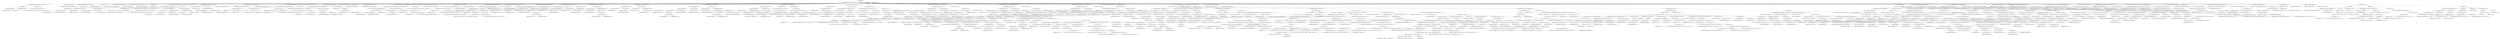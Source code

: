 digraph "execute" {  
"2829" [label = <(METHOD,execute)<SUB>1500</SUB>> ]
"295" [label = <(PARAM,this)<SUB>1500</SUB>> ]
"2830" [label = <(BLOCK,&lt;empty&gt;,&lt;empty&gt;)<SUB>1500</SUB>> ]
"2831" [label = <(CONTROL_STRUCTURE,if (&quot;javadoc2&quot;.equals(taskType)),if (&quot;javadoc2&quot;.equals(taskType)))<SUB>1501</SUB>> ]
"2832" [label = <(equals,equals(taskType))<SUB>1501</SUB>> ]
"2833" [label = <(LITERAL,&quot;javadoc2&quot;,equals(taskType))<SUB>1501</SUB>> ]
"2834" [label = <(IDENTIFIER,taskType,equals(taskType))<SUB>1501</SUB>> ]
"2835" [label = <(BLOCK,&lt;empty&gt;,&lt;empty&gt;)<SUB>1501</SUB>> ]
"2836" [label = <(log,log(&quot;!! javadoc2 is deprecated. Use javadoc instead. !!&quot;))<SUB>1502</SUB>> ]
"294" [label = <(IDENTIFIER,this,log(&quot;!! javadoc2 is deprecated. Use javadoc instead. !!&quot;))<SUB>1502</SUB>> ]
"2837" [label = <(LITERAL,&quot;!! javadoc2 is deprecated. Use javadoc instead. !!&quot;,log(&quot;!! javadoc2 is deprecated. Use javadoc instead. !!&quot;))<SUB>1502</SUB>> ]
"297" [label = <(LOCAL,Vector packagesToDoc: java.util.Vector)> ]
"2838" [label = <(&lt;operator&gt;.assignment,Vector packagesToDoc = new Vector())<SUB>1505</SUB>> ]
"2839" [label = <(IDENTIFIER,packagesToDoc,Vector packagesToDoc = new Vector())<SUB>1505</SUB>> ]
"2840" [label = <(&lt;operator&gt;.alloc,new Vector())<SUB>1505</SUB>> ]
"2841" [label = <(&lt;init&gt;,new Vector())<SUB>1505</SUB>> ]
"296" [label = <(IDENTIFIER,packagesToDoc,new Vector())<SUB>1505</SUB>> ]
"300" [label = <(LOCAL,Path sourceDirs: org.apache.tools.ant.types.Path)> ]
"2842" [label = <(&lt;operator&gt;.assignment,Path sourceDirs = new Path(getProject()))<SUB>1506</SUB>> ]
"2843" [label = <(IDENTIFIER,sourceDirs,Path sourceDirs = new Path(getProject()))<SUB>1506</SUB>> ]
"2844" [label = <(&lt;operator&gt;.alloc,new Path(getProject()))<SUB>1506</SUB>> ]
"2845" [label = <(&lt;init&gt;,new Path(getProject()))<SUB>1506</SUB>> ]
"299" [label = <(IDENTIFIER,sourceDirs,new Path(getProject()))<SUB>1506</SUB>> ]
"2846" [label = <(getProject,getProject())<SUB>1506</SUB>> ]
"298" [label = <(IDENTIFIER,this,getProject())<SUB>1506</SUB>> ]
"2847" [label = <(CONTROL_STRUCTURE,if (packageList != null &amp;&amp; sourcePath == null),if (packageList != null &amp;&amp; sourcePath == null))<SUB>1508</SUB>> ]
"2848" [label = <(&lt;operator&gt;.logicalAnd,packageList != null &amp;&amp; sourcePath == null)<SUB>1508</SUB>> ]
"2849" [label = <(&lt;operator&gt;.notEquals,packageList != null)<SUB>1508</SUB>> ]
"2850" [label = <(&lt;operator&gt;.fieldAccess,this.packageList)<SUB>1508</SUB>> ]
"2851" [label = <(IDENTIFIER,this,packageList != null)<SUB>1508</SUB>> ]
"2852" [label = <(FIELD_IDENTIFIER,packageList,packageList)<SUB>1508</SUB>> ]
"2853" [label = <(LITERAL,null,packageList != null)<SUB>1508</SUB>> ]
"2854" [label = <(&lt;operator&gt;.equals,sourcePath == null)<SUB>1508</SUB>> ]
"2855" [label = <(&lt;operator&gt;.fieldAccess,this.sourcePath)<SUB>1508</SUB>> ]
"2856" [label = <(IDENTIFIER,this,sourcePath == null)<SUB>1508</SUB>> ]
"2857" [label = <(FIELD_IDENTIFIER,sourcePath,sourcePath)<SUB>1508</SUB>> ]
"2858" [label = <(LITERAL,null,sourcePath == null)<SUB>1508</SUB>> ]
"2859" [label = <(BLOCK,&lt;empty&gt;,&lt;empty&gt;)<SUB>1508</SUB>> ]
"2860" [label = <(LOCAL,String msg: java.lang.String)> ]
"2861" [label = <(&lt;operator&gt;.assignment,String msg = &quot;sourcePath attribute must be set when &quot; + &quot;specifying packagelist.&quot;)<SUB>1509</SUB>> ]
"2862" [label = <(IDENTIFIER,msg,String msg = &quot;sourcePath attribute must be set when &quot; + &quot;specifying packagelist.&quot;)<SUB>1509</SUB>> ]
"2863" [label = <(&lt;operator&gt;.addition,&quot;sourcePath attribute must be set when &quot; + &quot;specifying packagelist.&quot;)<SUB>1509</SUB>> ]
"2864" [label = <(LITERAL,&quot;sourcePath attribute must be set when &quot;,&quot;sourcePath attribute must be set when &quot; + &quot;specifying packagelist.&quot;)<SUB>1509</SUB>> ]
"2865" [label = <(LITERAL,&quot;specifying packagelist.&quot;,&quot;sourcePath attribute must be set when &quot; + &quot;specifying packagelist.&quot;)<SUB>1510</SUB>> ]
"2866" [label = <(&lt;operator&gt;.throw,throw new BuildException(msg);)<SUB>1511</SUB>> ]
"2867" [label = <(BLOCK,&lt;empty&gt;,&lt;empty&gt;)<SUB>1511</SUB>> ]
"2868" [label = <(&lt;operator&gt;.assignment,&lt;empty&gt;)> ]
"2869" [label = <(IDENTIFIER,$obj50,&lt;empty&gt;)> ]
"2870" [label = <(&lt;operator&gt;.alloc,new BuildException(msg))<SUB>1511</SUB>> ]
"2871" [label = <(&lt;init&gt;,new BuildException(msg))<SUB>1511</SUB>> ]
"2872" [label = <(IDENTIFIER,$obj50,new BuildException(msg))> ]
"2873" [label = <(IDENTIFIER,msg,new BuildException(msg))<SUB>1511</SUB>> ]
"2874" [label = <(IDENTIFIER,$obj50,&lt;empty&gt;)> ]
"2875" [label = <(CONTROL_STRUCTURE,if (sourcePath != null),if (sourcePath != null))<SUB>1514</SUB>> ]
"2876" [label = <(&lt;operator&gt;.notEquals,sourcePath != null)<SUB>1514</SUB>> ]
"2877" [label = <(&lt;operator&gt;.fieldAccess,this.sourcePath)<SUB>1514</SUB>> ]
"2878" [label = <(IDENTIFIER,this,sourcePath != null)<SUB>1514</SUB>> ]
"2879" [label = <(FIELD_IDENTIFIER,sourcePath,sourcePath)<SUB>1514</SUB>> ]
"2880" [label = <(LITERAL,null,sourcePath != null)<SUB>1514</SUB>> ]
"2881" [label = <(BLOCK,&lt;empty&gt;,&lt;empty&gt;)<SUB>1514</SUB>> ]
"2882" [label = <(addExisting,addExisting(sourcePath))<SUB>1515</SUB>> ]
"2883" [label = <(IDENTIFIER,sourceDirs,addExisting(sourcePath))<SUB>1515</SUB>> ]
"2884" [label = <(&lt;operator&gt;.fieldAccess,this.sourcePath)<SUB>1515</SUB>> ]
"2885" [label = <(IDENTIFIER,this,addExisting(sourcePath))<SUB>1515</SUB>> ]
"2886" [label = <(FIELD_IDENTIFIER,sourcePath,sourcePath)<SUB>1515</SUB>> ]
"2887" [label = <(parsePackages,parsePackages(packagesToDoc, sourceDirs))<SUB>1518</SUB>> ]
"301" [label = <(IDENTIFIER,this,parsePackages(packagesToDoc, sourceDirs))<SUB>1518</SUB>> ]
"2888" [label = <(IDENTIFIER,packagesToDoc,parsePackages(packagesToDoc, sourceDirs))<SUB>1518</SUB>> ]
"2889" [label = <(IDENTIFIER,sourceDirs,parsePackages(packagesToDoc, sourceDirs))<SUB>1518</SUB>> ]
"2890" [label = <(CONTROL_STRUCTURE,if (packagesToDoc.size() != 0 &amp;&amp; sourceDirs.size() == 0),if (packagesToDoc.size() != 0 &amp;&amp; sourceDirs.size() == 0))<SUB>1520</SUB>> ]
"2891" [label = <(&lt;operator&gt;.logicalAnd,packagesToDoc.size() != 0 &amp;&amp; sourceDirs.size() == 0)<SUB>1520</SUB>> ]
"2892" [label = <(&lt;operator&gt;.notEquals,packagesToDoc.size() != 0)<SUB>1520</SUB>> ]
"2893" [label = <(size,packagesToDoc.size())<SUB>1520</SUB>> ]
"2894" [label = <(IDENTIFIER,packagesToDoc,packagesToDoc.size())<SUB>1520</SUB>> ]
"2895" [label = <(LITERAL,0,packagesToDoc.size() != 0)<SUB>1520</SUB>> ]
"2896" [label = <(&lt;operator&gt;.equals,sourceDirs.size() == 0)<SUB>1520</SUB>> ]
"2897" [label = <(size,size())<SUB>1520</SUB>> ]
"2898" [label = <(IDENTIFIER,sourceDirs,size())<SUB>1520</SUB>> ]
"2899" [label = <(LITERAL,0,sourceDirs.size() == 0)<SUB>1520</SUB>> ]
"2900" [label = <(BLOCK,&lt;empty&gt;,&lt;empty&gt;)<SUB>1520</SUB>> ]
"2901" [label = <(LOCAL,String msg: java.lang.String)> ]
"2902" [label = <(&lt;operator&gt;.assignment,String msg = &quot;sourcePath attribute must be set when &quot; + &quot;specifying package names.&quot;)<SUB>1521</SUB>> ]
"2903" [label = <(IDENTIFIER,msg,String msg = &quot;sourcePath attribute must be set when &quot; + &quot;specifying package names.&quot;)<SUB>1521</SUB>> ]
"2904" [label = <(&lt;operator&gt;.addition,&quot;sourcePath attribute must be set when &quot; + &quot;specifying package names.&quot;)<SUB>1521</SUB>> ]
"2905" [label = <(LITERAL,&quot;sourcePath attribute must be set when &quot;,&quot;sourcePath attribute must be set when &quot; + &quot;specifying package names.&quot;)<SUB>1521</SUB>> ]
"2906" [label = <(LITERAL,&quot;specifying package names.&quot;,&quot;sourcePath attribute must be set when &quot; + &quot;specifying package names.&quot;)<SUB>1522</SUB>> ]
"2907" [label = <(&lt;operator&gt;.throw,throw new BuildException(msg);)<SUB>1523</SUB>> ]
"2908" [label = <(BLOCK,&lt;empty&gt;,&lt;empty&gt;)<SUB>1523</SUB>> ]
"2909" [label = <(&lt;operator&gt;.assignment,&lt;empty&gt;)> ]
"2910" [label = <(IDENTIFIER,$obj51,&lt;empty&gt;)> ]
"2911" [label = <(&lt;operator&gt;.alloc,new BuildException(msg))<SUB>1523</SUB>> ]
"2912" [label = <(&lt;init&gt;,new BuildException(msg))<SUB>1523</SUB>> ]
"2913" [label = <(IDENTIFIER,$obj51,new BuildException(msg))> ]
"2914" [label = <(IDENTIFIER,msg,new BuildException(msg))<SUB>1523</SUB>> ]
"2915" [label = <(IDENTIFIER,$obj51,&lt;empty&gt;)> ]
"2916" [label = <(LOCAL,Vector sourceFilesToDoc: java.util.Vector)> ]
"2917" [label = <(&lt;operator&gt;.assignment,Vector sourceFilesToDoc = (Vector) sourceFiles.clone())<SUB>1526</SUB>> ]
"2918" [label = <(IDENTIFIER,sourceFilesToDoc,Vector sourceFilesToDoc = (Vector) sourceFiles.clone())<SUB>1526</SUB>> ]
"2919" [label = <(&lt;operator&gt;.cast,(Vector) sourceFiles.clone())<SUB>1526</SUB>> ]
"2920" [label = <(TYPE_REF,Vector,Vector)<SUB>1526</SUB>> ]
"2921" [label = <(clone,sourceFiles.clone())<SUB>1526</SUB>> ]
"2922" [label = <(&lt;operator&gt;.fieldAccess,this.sourceFiles)<SUB>1526</SUB>> ]
"2923" [label = <(IDENTIFIER,this,sourceFiles.clone())<SUB>1526</SUB>> ]
"2924" [label = <(FIELD_IDENTIFIER,sourceFiles,sourceFiles)<SUB>1526</SUB>> ]
"2925" [label = <(addFileSets,this.addFileSets(sourceFilesToDoc))<SUB>1527</SUB>> ]
"302" [label = <(IDENTIFIER,this,this.addFileSets(sourceFilesToDoc))<SUB>1527</SUB>> ]
"2926" [label = <(IDENTIFIER,sourceFilesToDoc,this.addFileSets(sourceFilesToDoc))<SUB>1527</SUB>> ]
"2927" [label = <(CONTROL_STRUCTURE,if (packageList == null &amp;&amp; packagesToDoc.size() == 0 &amp;&amp; sourceFilesToDoc.size() == 0),if (packageList == null &amp;&amp; packagesToDoc.size() == 0 &amp;&amp; sourceFilesToDoc.size() == 0))<SUB>1529</SUB>> ]
"2928" [label = <(&lt;operator&gt;.logicalAnd,packageList == null &amp;&amp; packagesToDoc.size() == 0 &amp;&amp; sourceFilesToDoc.size() == 0)<SUB>1529</SUB>> ]
"2929" [label = <(&lt;operator&gt;.logicalAnd,packageList == null &amp;&amp; packagesToDoc.size() == 0)<SUB>1529</SUB>> ]
"2930" [label = <(&lt;operator&gt;.equals,packageList == null)<SUB>1529</SUB>> ]
"2931" [label = <(&lt;operator&gt;.fieldAccess,this.packageList)<SUB>1529</SUB>> ]
"2932" [label = <(IDENTIFIER,this,packageList == null)<SUB>1529</SUB>> ]
"2933" [label = <(FIELD_IDENTIFIER,packageList,packageList)<SUB>1529</SUB>> ]
"2934" [label = <(LITERAL,null,packageList == null)<SUB>1529</SUB>> ]
"2935" [label = <(&lt;operator&gt;.equals,packagesToDoc.size() == 0)<SUB>1529</SUB>> ]
"2936" [label = <(size,packagesToDoc.size())<SUB>1529</SUB>> ]
"2937" [label = <(IDENTIFIER,packagesToDoc,packagesToDoc.size())<SUB>1529</SUB>> ]
"2938" [label = <(LITERAL,0,packagesToDoc.size() == 0)<SUB>1529</SUB>> ]
"2939" [label = <(&lt;operator&gt;.equals,sourceFilesToDoc.size() == 0)<SUB>1530</SUB>> ]
"2940" [label = <(size,sourceFilesToDoc.size())<SUB>1530</SUB>> ]
"2941" [label = <(IDENTIFIER,sourceFilesToDoc,sourceFilesToDoc.size())<SUB>1530</SUB>> ]
"2942" [label = <(LITERAL,0,sourceFilesToDoc.size() == 0)<SUB>1530</SUB>> ]
"2943" [label = <(BLOCK,&lt;empty&gt;,&lt;empty&gt;)<SUB>1530</SUB>> ]
"2944" [label = <(&lt;operator&gt;.throw,throw new BuildException(&quot;No source files and no packages have &quot; + &quot;been specified.&quot;);)<SUB>1531</SUB>> ]
"2945" [label = <(BLOCK,&lt;empty&gt;,&lt;empty&gt;)<SUB>1531</SUB>> ]
"2946" [label = <(&lt;operator&gt;.assignment,&lt;empty&gt;)> ]
"2947" [label = <(IDENTIFIER,$obj52,&lt;empty&gt;)> ]
"2948" [label = <(&lt;operator&gt;.alloc,new BuildException(&quot;No source files and no packages have &quot; + &quot;been specified.&quot;))<SUB>1531</SUB>> ]
"2949" [label = <(&lt;init&gt;,new BuildException(&quot;No source files and no packages have &quot; + &quot;been specified.&quot;))<SUB>1531</SUB>> ]
"2950" [label = <(IDENTIFIER,$obj52,new BuildException(&quot;No source files and no packages have &quot; + &quot;been specified.&quot;))> ]
"2951" [label = <(&lt;operator&gt;.addition,&quot;No source files and no packages have &quot; + &quot;been specified.&quot;)<SUB>1531</SUB>> ]
"2952" [label = <(LITERAL,&quot;No source files and no packages have &quot;,&quot;No source files and no packages have &quot; + &quot;been specified.&quot;)<SUB>1531</SUB>> ]
"2953" [label = <(LITERAL,&quot;been specified.&quot;,&quot;No source files and no packages have &quot; + &quot;been specified.&quot;)<SUB>1532</SUB>> ]
"2954" [label = <(IDENTIFIER,$obj52,&lt;empty&gt;)> ]
"2955" [label = <(log,log(&quot;Generating Javadoc&quot;, Project.MSG_INFO))<SUB>1535</SUB>> ]
"303" [label = <(IDENTIFIER,this,log(&quot;Generating Javadoc&quot;, Project.MSG_INFO))<SUB>1535</SUB>> ]
"2956" [label = <(LITERAL,&quot;Generating Javadoc&quot;,log(&quot;Generating Javadoc&quot;, Project.MSG_INFO))<SUB>1535</SUB>> ]
"2957" [label = <(&lt;operator&gt;.fieldAccess,Project.MSG_INFO)<SUB>1535</SUB>> ]
"2958" [label = <(IDENTIFIER,Project,log(&quot;Generating Javadoc&quot;, Project.MSG_INFO))<SUB>1535</SUB>> ]
"2959" [label = <(FIELD_IDENTIFIER,MSG_INFO,MSG_INFO)<SUB>1535</SUB>> ]
"2960" [label = <(LOCAL,Commandline toExecute: org.apache.tools.ant.types.Commandline)> ]
"2961" [label = <(&lt;operator&gt;.assignment,Commandline toExecute = (Commandline) cmd.clone())<SUB>1537</SUB>> ]
"2962" [label = <(IDENTIFIER,toExecute,Commandline toExecute = (Commandline) cmd.clone())<SUB>1537</SUB>> ]
"2963" [label = <(&lt;operator&gt;.cast,(Commandline) cmd.clone())<SUB>1537</SUB>> ]
"2964" [label = <(TYPE_REF,Commandline,Commandline)<SUB>1537</SUB>> ]
"2965" [label = <(clone,clone())<SUB>1537</SUB>> ]
"2966" [label = <(&lt;operator&gt;.fieldAccess,this.cmd)<SUB>1537</SUB>> ]
"2967" [label = <(IDENTIFIER,this,clone())<SUB>1537</SUB>> ]
"2968" [label = <(FIELD_IDENTIFIER,cmd,cmd)<SUB>1537</SUB>> ]
"2969" [label = <(setExecutable,setExecutable(JavaEnvUtils.getJdkExecutable(&quot;javadoc&quot;)))<SUB>1538</SUB>> ]
"2970" [label = <(IDENTIFIER,toExecute,setExecutable(JavaEnvUtils.getJdkExecutable(&quot;javadoc&quot;)))<SUB>1538</SUB>> ]
"2971" [label = <(getJdkExecutable,getJdkExecutable(&quot;javadoc&quot;))<SUB>1538</SUB>> ]
"2972" [label = <(IDENTIFIER,JavaEnvUtils,getJdkExecutable(&quot;javadoc&quot;))<SUB>1538</SUB>> ]
"2973" [label = <(LITERAL,&quot;javadoc&quot;,getJdkExecutable(&quot;javadoc&quot;))<SUB>1538</SUB>> ]
"2974" [label = <(CONTROL_STRUCTURE,if (doctitle != null),if (doctitle != null))<SUB>1541</SUB>> ]
"2975" [label = <(&lt;operator&gt;.notEquals,doctitle != null)<SUB>1541</SUB>> ]
"2976" [label = <(&lt;operator&gt;.fieldAccess,this.doctitle)<SUB>1541</SUB>> ]
"2977" [label = <(IDENTIFIER,this,doctitle != null)<SUB>1541</SUB>> ]
"2978" [label = <(FIELD_IDENTIFIER,doctitle,doctitle)<SUB>1541</SUB>> ]
"2979" [label = <(LITERAL,null,doctitle != null)<SUB>1541</SUB>> ]
"2980" [label = <(BLOCK,&lt;empty&gt;,&lt;empty&gt;)<SUB>1541</SUB>> ]
"2981" [label = <(setValue,setValue(&quot;-doctitle&quot;))<SUB>1542</SUB>> ]
"2982" [label = <(createArgument,createArgument())<SUB>1542</SUB>> ]
"2983" [label = <(IDENTIFIER,toExecute,createArgument())<SUB>1542</SUB>> ]
"2984" [label = <(LITERAL,&quot;-doctitle&quot;,setValue(&quot;-doctitle&quot;))<SUB>1542</SUB>> ]
"2985" [label = <(setValue,setValue(expand(doctitle.getText())))<SUB>1543</SUB>> ]
"2986" [label = <(createArgument,createArgument())<SUB>1543</SUB>> ]
"2987" [label = <(IDENTIFIER,toExecute,createArgument())<SUB>1543</SUB>> ]
"2988" [label = <(expand,this.expand(doctitle.getText()))<SUB>1543</SUB>> ]
"304" [label = <(IDENTIFIER,this,this.expand(doctitle.getText()))<SUB>1543</SUB>> ]
"2989" [label = <(getText,doctitle.getText())<SUB>1543</SUB>> ]
"2990" [label = <(&lt;operator&gt;.fieldAccess,this.doctitle)<SUB>1543</SUB>> ]
"2991" [label = <(IDENTIFIER,this,doctitle.getText())<SUB>1543</SUB>> ]
"2992" [label = <(FIELD_IDENTIFIER,doctitle,doctitle)<SUB>1543</SUB>> ]
"2993" [label = <(CONTROL_STRUCTURE,if (header != null),if (header != null))<SUB>1545</SUB>> ]
"2994" [label = <(&lt;operator&gt;.notEquals,header != null)<SUB>1545</SUB>> ]
"2995" [label = <(&lt;operator&gt;.fieldAccess,this.header)<SUB>1545</SUB>> ]
"2996" [label = <(IDENTIFIER,this,header != null)<SUB>1545</SUB>> ]
"2997" [label = <(FIELD_IDENTIFIER,header,header)<SUB>1545</SUB>> ]
"2998" [label = <(LITERAL,null,header != null)<SUB>1545</SUB>> ]
"2999" [label = <(BLOCK,&lt;empty&gt;,&lt;empty&gt;)<SUB>1545</SUB>> ]
"3000" [label = <(setValue,setValue(&quot;-header&quot;))<SUB>1546</SUB>> ]
"3001" [label = <(createArgument,createArgument())<SUB>1546</SUB>> ]
"3002" [label = <(IDENTIFIER,toExecute,createArgument())<SUB>1546</SUB>> ]
"3003" [label = <(LITERAL,&quot;-header&quot;,setValue(&quot;-header&quot;))<SUB>1546</SUB>> ]
"3004" [label = <(setValue,setValue(expand(header.getText())))<SUB>1547</SUB>> ]
"3005" [label = <(createArgument,createArgument())<SUB>1547</SUB>> ]
"3006" [label = <(IDENTIFIER,toExecute,createArgument())<SUB>1547</SUB>> ]
"3007" [label = <(expand,this.expand(header.getText()))<SUB>1547</SUB>> ]
"305" [label = <(IDENTIFIER,this,this.expand(header.getText()))<SUB>1547</SUB>> ]
"3008" [label = <(getText,header.getText())<SUB>1547</SUB>> ]
"3009" [label = <(&lt;operator&gt;.fieldAccess,this.header)<SUB>1547</SUB>> ]
"3010" [label = <(IDENTIFIER,this,header.getText())<SUB>1547</SUB>> ]
"3011" [label = <(FIELD_IDENTIFIER,header,header)<SUB>1547</SUB>> ]
"3012" [label = <(CONTROL_STRUCTURE,if (footer != null),if (footer != null))<SUB>1549</SUB>> ]
"3013" [label = <(&lt;operator&gt;.notEquals,footer != null)<SUB>1549</SUB>> ]
"3014" [label = <(&lt;operator&gt;.fieldAccess,this.footer)<SUB>1549</SUB>> ]
"3015" [label = <(IDENTIFIER,this,footer != null)<SUB>1549</SUB>> ]
"3016" [label = <(FIELD_IDENTIFIER,footer,footer)<SUB>1549</SUB>> ]
"3017" [label = <(LITERAL,null,footer != null)<SUB>1549</SUB>> ]
"3018" [label = <(BLOCK,&lt;empty&gt;,&lt;empty&gt;)<SUB>1549</SUB>> ]
"3019" [label = <(setValue,setValue(&quot;-footer&quot;))<SUB>1550</SUB>> ]
"3020" [label = <(createArgument,createArgument())<SUB>1550</SUB>> ]
"3021" [label = <(IDENTIFIER,toExecute,createArgument())<SUB>1550</SUB>> ]
"3022" [label = <(LITERAL,&quot;-footer&quot;,setValue(&quot;-footer&quot;))<SUB>1550</SUB>> ]
"3023" [label = <(setValue,setValue(expand(footer.getText())))<SUB>1551</SUB>> ]
"3024" [label = <(createArgument,createArgument())<SUB>1551</SUB>> ]
"3025" [label = <(IDENTIFIER,toExecute,createArgument())<SUB>1551</SUB>> ]
"3026" [label = <(expand,this.expand(footer.getText()))<SUB>1551</SUB>> ]
"306" [label = <(IDENTIFIER,this,this.expand(footer.getText()))<SUB>1551</SUB>> ]
"3027" [label = <(getText,footer.getText())<SUB>1551</SUB>> ]
"3028" [label = <(&lt;operator&gt;.fieldAccess,this.footer)<SUB>1551</SUB>> ]
"3029" [label = <(IDENTIFIER,this,footer.getText())<SUB>1551</SUB>> ]
"3030" [label = <(FIELD_IDENTIFIER,footer,footer)<SUB>1551</SUB>> ]
"3031" [label = <(CONTROL_STRUCTURE,if (bottom != null),if (bottom != null))<SUB>1553</SUB>> ]
"3032" [label = <(&lt;operator&gt;.notEquals,bottom != null)<SUB>1553</SUB>> ]
"3033" [label = <(&lt;operator&gt;.fieldAccess,this.bottom)<SUB>1553</SUB>> ]
"3034" [label = <(IDENTIFIER,this,bottom != null)<SUB>1553</SUB>> ]
"3035" [label = <(FIELD_IDENTIFIER,bottom,bottom)<SUB>1553</SUB>> ]
"3036" [label = <(LITERAL,null,bottom != null)<SUB>1553</SUB>> ]
"3037" [label = <(BLOCK,&lt;empty&gt;,&lt;empty&gt;)<SUB>1553</SUB>> ]
"3038" [label = <(setValue,setValue(&quot;-bottom&quot;))<SUB>1554</SUB>> ]
"3039" [label = <(createArgument,createArgument())<SUB>1554</SUB>> ]
"3040" [label = <(IDENTIFIER,toExecute,createArgument())<SUB>1554</SUB>> ]
"3041" [label = <(LITERAL,&quot;-bottom&quot;,setValue(&quot;-bottom&quot;))<SUB>1554</SUB>> ]
"3042" [label = <(setValue,setValue(expand(bottom.getText())))<SUB>1555</SUB>> ]
"3043" [label = <(createArgument,createArgument())<SUB>1555</SUB>> ]
"3044" [label = <(IDENTIFIER,toExecute,createArgument())<SUB>1555</SUB>> ]
"3045" [label = <(expand,this.expand(bottom.getText()))<SUB>1555</SUB>> ]
"307" [label = <(IDENTIFIER,this,this.expand(bottom.getText()))<SUB>1555</SUB>> ]
"3046" [label = <(getText,bottom.getText())<SUB>1555</SUB>> ]
"3047" [label = <(&lt;operator&gt;.fieldAccess,this.bottom)<SUB>1555</SUB>> ]
"3048" [label = <(IDENTIFIER,this,bottom.getText())<SUB>1555</SUB>> ]
"3049" [label = <(FIELD_IDENTIFIER,bottom,bottom)<SUB>1555</SUB>> ]
"3050" [label = <(CONTROL_STRUCTURE,if (classpath == null),if (classpath == null))<SUB>1558</SUB>> ]
"3051" [label = <(&lt;operator&gt;.equals,classpath == null)<SUB>1558</SUB>> ]
"3052" [label = <(&lt;operator&gt;.fieldAccess,this.classpath)<SUB>1558</SUB>> ]
"3053" [label = <(IDENTIFIER,this,classpath == null)<SUB>1558</SUB>> ]
"3054" [label = <(FIELD_IDENTIFIER,classpath,classpath)<SUB>1558</SUB>> ]
"3055" [label = <(LITERAL,null,classpath == null)<SUB>1558</SUB>> ]
"3056" [label = <(BLOCK,&lt;empty&gt;,&lt;empty&gt;)<SUB>1558</SUB>> ]
"3057" [label = <(&lt;operator&gt;.assignment,this.classpath = Path.systemClasspath)<SUB>1559</SUB>> ]
"3058" [label = <(&lt;operator&gt;.fieldAccess,this.classpath)<SUB>1559</SUB>> ]
"3059" [label = <(IDENTIFIER,this,this.classpath = Path.systemClasspath)<SUB>1559</SUB>> ]
"3060" [label = <(FIELD_IDENTIFIER,classpath,classpath)<SUB>1559</SUB>> ]
"3061" [label = <(&lt;operator&gt;.fieldAccess,Path.systemClasspath)<SUB>1559</SUB>> ]
"3062" [label = <(IDENTIFIER,Path,this.classpath = Path.systemClasspath)<SUB>1559</SUB>> ]
"3063" [label = <(FIELD_IDENTIFIER,systemClasspath,systemClasspath)<SUB>1559</SUB>> ]
"3064" [label = <(CONTROL_STRUCTURE,else,else)<SUB>1560</SUB>> ]
"3065" [label = <(BLOCK,&lt;empty&gt;,&lt;empty&gt;)<SUB>1560</SUB>> ]
"3066" [label = <(&lt;operator&gt;.assignment,this.classpath = concatSystemClasspath(&quot;ignore&quot;))<SUB>1561</SUB>> ]
"3067" [label = <(&lt;operator&gt;.fieldAccess,this.classpath)<SUB>1561</SUB>> ]
"3068" [label = <(IDENTIFIER,this,this.classpath = concatSystemClasspath(&quot;ignore&quot;))<SUB>1561</SUB>> ]
"3069" [label = <(FIELD_IDENTIFIER,classpath,classpath)<SUB>1561</SUB>> ]
"3070" [label = <(concatSystemClasspath,concatSystemClasspath(&quot;ignore&quot;))<SUB>1561</SUB>> ]
"3071" [label = <(&lt;operator&gt;.fieldAccess,this.classpath)<SUB>1561</SUB>> ]
"3072" [label = <(IDENTIFIER,this,concatSystemClasspath(&quot;ignore&quot;))<SUB>1561</SUB>> ]
"3073" [label = <(FIELD_IDENTIFIER,classpath,classpath)<SUB>1561</SUB>> ]
"3074" [label = <(LITERAL,&quot;ignore&quot;,concatSystemClasspath(&quot;ignore&quot;))<SUB>1561</SUB>> ]
"3075" [label = <(CONTROL_STRUCTURE,if (!javadoc1),if (!javadoc1))<SUB>1564</SUB>> ]
"3076" [label = <(&lt;operator&gt;.logicalNot,!javadoc1)<SUB>1564</SUB>> ]
"3077" [label = <(&lt;operator&gt;.fieldAccess,Javadoc.javadoc1)<SUB>1564</SUB>> ]
"3078" [label = <(IDENTIFIER,Javadoc,!javadoc1)<SUB>1564</SUB>> ]
"3079" [label = <(FIELD_IDENTIFIER,javadoc1,javadoc1)<SUB>1564</SUB>> ]
"3080" [label = <(BLOCK,&lt;empty&gt;,&lt;empty&gt;)<SUB>1564</SUB>> ]
"3081" [label = <(CONTROL_STRUCTURE,if (classpath.size() &gt; 0),if (classpath.size() &gt; 0))<SUB>1565</SUB>> ]
"3082" [label = <(&lt;operator&gt;.greaterThan,classpath.size() &gt; 0)<SUB>1565</SUB>> ]
"3083" [label = <(size,size())<SUB>1565</SUB>> ]
"3084" [label = <(&lt;operator&gt;.fieldAccess,this.classpath)<SUB>1565</SUB>> ]
"3085" [label = <(IDENTIFIER,this,size())<SUB>1565</SUB>> ]
"3086" [label = <(FIELD_IDENTIFIER,classpath,classpath)<SUB>1565</SUB>> ]
"3087" [label = <(LITERAL,0,classpath.size() &gt; 0)<SUB>1565</SUB>> ]
"3088" [label = <(BLOCK,&lt;empty&gt;,&lt;empty&gt;)<SUB>1565</SUB>> ]
"3089" [label = <(setValue,setValue(&quot;-classpath&quot;))<SUB>1566</SUB>> ]
"3090" [label = <(createArgument,createArgument())<SUB>1566</SUB>> ]
"3091" [label = <(IDENTIFIER,toExecute,createArgument())<SUB>1566</SUB>> ]
"3092" [label = <(LITERAL,&quot;-classpath&quot;,setValue(&quot;-classpath&quot;))<SUB>1566</SUB>> ]
"3093" [label = <(setPath,setPath(classpath))<SUB>1567</SUB>> ]
"3094" [label = <(createArgument,createArgument())<SUB>1567</SUB>> ]
"3095" [label = <(IDENTIFIER,toExecute,createArgument())<SUB>1567</SUB>> ]
"3096" [label = <(&lt;operator&gt;.fieldAccess,this.classpath)<SUB>1567</SUB>> ]
"3097" [label = <(IDENTIFIER,this,setPath(classpath))<SUB>1567</SUB>> ]
"3098" [label = <(FIELD_IDENTIFIER,classpath,classpath)<SUB>1567</SUB>> ]
"3099" [label = <(CONTROL_STRUCTURE,if (sourceDirs.size() &gt; 0),if (sourceDirs.size() &gt; 0))<SUB>1569</SUB>> ]
"3100" [label = <(&lt;operator&gt;.greaterThan,sourceDirs.size() &gt; 0)<SUB>1569</SUB>> ]
"3101" [label = <(size,size())<SUB>1569</SUB>> ]
"3102" [label = <(IDENTIFIER,sourceDirs,size())<SUB>1569</SUB>> ]
"3103" [label = <(LITERAL,0,sourceDirs.size() &gt; 0)<SUB>1569</SUB>> ]
"3104" [label = <(BLOCK,&lt;empty&gt;,&lt;empty&gt;)<SUB>1569</SUB>> ]
"3105" [label = <(setValue,setValue(&quot;-sourcepath&quot;))<SUB>1570</SUB>> ]
"3106" [label = <(createArgument,createArgument())<SUB>1570</SUB>> ]
"3107" [label = <(IDENTIFIER,toExecute,createArgument())<SUB>1570</SUB>> ]
"3108" [label = <(LITERAL,&quot;-sourcepath&quot;,setValue(&quot;-sourcepath&quot;))<SUB>1570</SUB>> ]
"3109" [label = <(setPath,setPath(sourceDirs))<SUB>1571</SUB>> ]
"3110" [label = <(createArgument,createArgument())<SUB>1571</SUB>> ]
"3111" [label = <(IDENTIFIER,toExecute,createArgument())<SUB>1571</SUB>> ]
"3112" [label = <(IDENTIFIER,sourceDirs,setPath(sourceDirs))<SUB>1571</SUB>> ]
"3113" [label = <(CONTROL_STRUCTURE,else,else)<SUB>1573</SUB>> ]
"3114" [label = <(BLOCK,&lt;empty&gt;,&lt;empty&gt;)<SUB>1573</SUB>> ]
"3115" [label = <(append,append(classpath))<SUB>1574</SUB>> ]
"3116" [label = <(IDENTIFIER,sourceDirs,append(classpath))<SUB>1574</SUB>> ]
"3117" [label = <(&lt;operator&gt;.fieldAccess,this.classpath)<SUB>1574</SUB>> ]
"3118" [label = <(IDENTIFIER,this,append(classpath))<SUB>1574</SUB>> ]
"3119" [label = <(FIELD_IDENTIFIER,classpath,classpath)<SUB>1574</SUB>> ]
"3120" [label = <(CONTROL_STRUCTURE,if (sourceDirs.size() &gt; 0),if (sourceDirs.size() &gt; 0))<SUB>1575</SUB>> ]
"3121" [label = <(&lt;operator&gt;.greaterThan,sourceDirs.size() &gt; 0)<SUB>1575</SUB>> ]
"3122" [label = <(size,size())<SUB>1575</SUB>> ]
"3123" [label = <(IDENTIFIER,sourceDirs,size())<SUB>1575</SUB>> ]
"3124" [label = <(LITERAL,0,sourceDirs.size() &gt; 0)<SUB>1575</SUB>> ]
"3125" [label = <(BLOCK,&lt;empty&gt;,&lt;empty&gt;)<SUB>1575</SUB>> ]
"3126" [label = <(setValue,setValue(&quot;-classpath&quot;))<SUB>1576</SUB>> ]
"3127" [label = <(createArgument,createArgument())<SUB>1576</SUB>> ]
"3128" [label = <(IDENTIFIER,toExecute,createArgument())<SUB>1576</SUB>> ]
"3129" [label = <(LITERAL,&quot;-classpath&quot;,setValue(&quot;-classpath&quot;))<SUB>1576</SUB>> ]
"3130" [label = <(setPath,setPath(sourceDirs))<SUB>1577</SUB>> ]
"3131" [label = <(createArgument,createArgument())<SUB>1577</SUB>> ]
"3132" [label = <(IDENTIFIER,toExecute,createArgument())<SUB>1577</SUB>> ]
"3133" [label = <(IDENTIFIER,sourceDirs,setPath(sourceDirs))<SUB>1577</SUB>> ]
"3134" [label = <(CONTROL_STRUCTURE,if (version &amp;&amp; doclet == null),if (version &amp;&amp; doclet == null))<SUB>1581</SUB>> ]
"3135" [label = <(&lt;operator&gt;.logicalAnd,version &amp;&amp; doclet == null)<SUB>1581</SUB>> ]
"3136" [label = <(&lt;operator&gt;.fieldAccess,this.version)<SUB>1581</SUB>> ]
"3137" [label = <(IDENTIFIER,this,version &amp;&amp; doclet == null)<SUB>1581</SUB>> ]
"3138" [label = <(FIELD_IDENTIFIER,version,version)<SUB>1581</SUB>> ]
"3139" [label = <(&lt;operator&gt;.equals,doclet == null)<SUB>1581</SUB>> ]
"3140" [label = <(&lt;operator&gt;.fieldAccess,this.doclet)<SUB>1581</SUB>> ]
"3141" [label = <(IDENTIFIER,this,doclet == null)<SUB>1581</SUB>> ]
"3142" [label = <(FIELD_IDENTIFIER,doclet,doclet)<SUB>1581</SUB>> ]
"3143" [label = <(LITERAL,null,doclet == null)<SUB>1581</SUB>> ]
"3144" [label = <(BLOCK,&lt;empty&gt;,&lt;empty&gt;)<SUB>1581</SUB>> ]
"3145" [label = <(setValue,setValue(&quot;-version&quot;))<SUB>1582</SUB>> ]
"3146" [label = <(createArgument,createArgument())<SUB>1582</SUB>> ]
"3147" [label = <(IDENTIFIER,toExecute,createArgument())<SUB>1582</SUB>> ]
"3148" [label = <(LITERAL,&quot;-version&quot;,setValue(&quot;-version&quot;))<SUB>1582</SUB>> ]
"3149" [label = <(CONTROL_STRUCTURE,if (author &amp;&amp; doclet == null),if (author &amp;&amp; doclet == null))<SUB>1584</SUB>> ]
"3150" [label = <(&lt;operator&gt;.logicalAnd,author &amp;&amp; doclet == null)<SUB>1584</SUB>> ]
"3151" [label = <(&lt;operator&gt;.fieldAccess,this.author)<SUB>1584</SUB>> ]
"3152" [label = <(IDENTIFIER,this,author &amp;&amp; doclet == null)<SUB>1584</SUB>> ]
"3153" [label = <(FIELD_IDENTIFIER,author,author)<SUB>1584</SUB>> ]
"3154" [label = <(&lt;operator&gt;.equals,doclet == null)<SUB>1584</SUB>> ]
"3155" [label = <(&lt;operator&gt;.fieldAccess,this.doclet)<SUB>1584</SUB>> ]
"3156" [label = <(IDENTIFIER,this,doclet == null)<SUB>1584</SUB>> ]
"3157" [label = <(FIELD_IDENTIFIER,doclet,doclet)<SUB>1584</SUB>> ]
"3158" [label = <(LITERAL,null,doclet == null)<SUB>1584</SUB>> ]
"3159" [label = <(BLOCK,&lt;empty&gt;,&lt;empty&gt;)<SUB>1584</SUB>> ]
"3160" [label = <(setValue,setValue(&quot;-author&quot;))<SUB>1585</SUB>> ]
"3161" [label = <(createArgument,createArgument())<SUB>1585</SUB>> ]
"3162" [label = <(IDENTIFIER,toExecute,createArgument())<SUB>1585</SUB>> ]
"3163" [label = <(LITERAL,&quot;-author&quot;,setValue(&quot;-author&quot;))<SUB>1585</SUB>> ]
"3164" [label = <(CONTROL_STRUCTURE,if (javadoc1 || doclet == null),if (javadoc1 || doclet == null))<SUB>1588</SUB>> ]
"3165" [label = <(&lt;operator&gt;.logicalOr,javadoc1 || doclet == null)<SUB>1588</SUB>> ]
"3166" [label = <(&lt;operator&gt;.fieldAccess,Javadoc.javadoc1)<SUB>1588</SUB>> ]
"3167" [label = <(IDENTIFIER,Javadoc,javadoc1 || doclet == null)<SUB>1588</SUB>> ]
"3168" [label = <(FIELD_IDENTIFIER,javadoc1,javadoc1)<SUB>1588</SUB>> ]
"3169" [label = <(&lt;operator&gt;.equals,doclet == null)<SUB>1588</SUB>> ]
"3170" [label = <(&lt;operator&gt;.fieldAccess,this.doclet)<SUB>1588</SUB>> ]
"3171" [label = <(IDENTIFIER,this,doclet == null)<SUB>1588</SUB>> ]
"3172" [label = <(FIELD_IDENTIFIER,doclet,doclet)<SUB>1588</SUB>> ]
"3173" [label = <(LITERAL,null,doclet == null)<SUB>1588</SUB>> ]
"3174" [label = <(BLOCK,&lt;empty&gt;,&lt;empty&gt;)<SUB>1588</SUB>> ]
"3175" [label = <(CONTROL_STRUCTURE,if (destDir == null),if (destDir == null))<SUB>1589</SUB>> ]
"3176" [label = <(&lt;operator&gt;.equals,destDir == null)<SUB>1589</SUB>> ]
"3177" [label = <(&lt;operator&gt;.fieldAccess,this.destDir)<SUB>1589</SUB>> ]
"3178" [label = <(IDENTIFIER,this,destDir == null)<SUB>1589</SUB>> ]
"3179" [label = <(FIELD_IDENTIFIER,destDir,destDir)<SUB>1589</SUB>> ]
"3180" [label = <(LITERAL,null,destDir == null)<SUB>1589</SUB>> ]
"3181" [label = <(BLOCK,&lt;empty&gt;,&lt;empty&gt;)<SUB>1589</SUB>> ]
"3182" [label = <(LOCAL,String msg: java.lang.String)> ]
"3183" [label = <(&lt;operator&gt;.assignment,String msg = &quot;destDir attribute must be set!&quot;)<SUB>1590</SUB>> ]
"3184" [label = <(IDENTIFIER,msg,String msg = &quot;destDir attribute must be set!&quot;)<SUB>1590</SUB>> ]
"3185" [label = <(LITERAL,&quot;destDir attribute must be set!&quot;,String msg = &quot;destDir attribute must be set!&quot;)<SUB>1590</SUB>> ]
"3186" [label = <(&lt;operator&gt;.throw,throw new BuildException(msg);)<SUB>1591</SUB>> ]
"3187" [label = <(BLOCK,&lt;empty&gt;,&lt;empty&gt;)<SUB>1591</SUB>> ]
"3188" [label = <(&lt;operator&gt;.assignment,&lt;empty&gt;)> ]
"3189" [label = <(IDENTIFIER,$obj53,&lt;empty&gt;)> ]
"3190" [label = <(&lt;operator&gt;.alloc,new BuildException(msg))<SUB>1591</SUB>> ]
"3191" [label = <(&lt;init&gt;,new BuildException(msg))<SUB>1591</SUB>> ]
"3192" [label = <(IDENTIFIER,$obj53,new BuildException(msg))> ]
"3193" [label = <(IDENTIFIER,msg,new BuildException(msg))<SUB>1591</SUB>> ]
"3194" [label = <(IDENTIFIER,$obj53,&lt;empty&gt;)> ]
"3195" [label = <(CONTROL_STRUCTURE,if (!javadoc1),if (!javadoc1))<SUB>1597</SUB>> ]
"3196" [label = <(&lt;operator&gt;.logicalNot,!javadoc1)<SUB>1597</SUB>> ]
"3197" [label = <(&lt;operator&gt;.fieldAccess,Javadoc.javadoc1)<SUB>1597</SUB>> ]
"3198" [label = <(IDENTIFIER,Javadoc,!javadoc1)<SUB>1597</SUB>> ]
"3199" [label = <(FIELD_IDENTIFIER,javadoc1,javadoc1)<SUB>1597</SUB>> ]
"3200" [label = <(BLOCK,&lt;empty&gt;,&lt;empty&gt;)<SUB>1597</SUB>> ]
"3201" [label = <(CONTROL_STRUCTURE,if (doclet != null),if (doclet != null))<SUB>1598</SUB>> ]
"3202" [label = <(&lt;operator&gt;.notEquals,doclet != null)<SUB>1598</SUB>> ]
"3203" [label = <(&lt;operator&gt;.fieldAccess,this.doclet)<SUB>1598</SUB>> ]
"3204" [label = <(IDENTIFIER,this,doclet != null)<SUB>1598</SUB>> ]
"3205" [label = <(FIELD_IDENTIFIER,doclet,doclet)<SUB>1598</SUB>> ]
"3206" [label = <(LITERAL,null,doclet != null)<SUB>1598</SUB>> ]
"3207" [label = <(BLOCK,&lt;empty&gt;,&lt;empty&gt;)<SUB>1598</SUB>> ]
"3208" [label = <(CONTROL_STRUCTURE,if (doclet.getName() == null),if (doclet.getName() == null))<SUB>1599</SUB>> ]
"3209" [label = <(&lt;operator&gt;.equals,doclet.getName() == null)<SUB>1599</SUB>> ]
"3210" [label = <(getName,getName())<SUB>1599</SUB>> ]
"3211" [label = <(&lt;operator&gt;.fieldAccess,this.doclet)<SUB>1599</SUB>> ]
"3212" [label = <(IDENTIFIER,this,getName())<SUB>1599</SUB>> ]
"3213" [label = <(FIELD_IDENTIFIER,doclet,doclet)<SUB>1599</SUB>> ]
"3214" [label = <(LITERAL,null,doclet.getName() == null)<SUB>1599</SUB>> ]
"3215" [label = <(BLOCK,&lt;empty&gt;,&lt;empty&gt;)<SUB>1599</SUB>> ]
"3216" [label = <(&lt;operator&gt;.throw,throw new BuildException(&quot;The doclet name must be &quot; + &quot;specified.&quot;, location);)<SUB>1600</SUB>> ]
"3217" [label = <(BLOCK,&lt;empty&gt;,&lt;empty&gt;)<SUB>1600</SUB>> ]
"3218" [label = <(&lt;operator&gt;.assignment,&lt;empty&gt;)> ]
"3219" [label = <(IDENTIFIER,$obj54,&lt;empty&gt;)> ]
"3220" [label = <(&lt;operator&gt;.alloc,new BuildException(&quot;The doclet name must be &quot; + &quot;specified.&quot;, location))<SUB>1600</SUB>> ]
"3221" [label = <(&lt;init&gt;,new BuildException(&quot;The doclet name must be &quot; + &quot;specified.&quot;, location))<SUB>1600</SUB>> ]
"3222" [label = <(IDENTIFIER,$obj54,new BuildException(&quot;The doclet name must be &quot; + &quot;specified.&quot;, location))> ]
"3223" [label = <(&lt;operator&gt;.addition,&quot;The doclet name must be &quot; + &quot;specified.&quot;)<SUB>1600</SUB>> ]
"3224" [label = <(LITERAL,&quot;The doclet name must be &quot;,&quot;The doclet name must be &quot; + &quot;specified.&quot;)<SUB>1600</SUB>> ]
"3225" [label = <(LITERAL,&quot;specified.&quot;,&quot;The doclet name must be &quot; + &quot;specified.&quot;)<SUB>1601</SUB>> ]
"3226" [label = <(IDENTIFIER,location,new BuildException(&quot;The doclet name must be &quot; + &quot;specified.&quot;, location))<SUB>1601</SUB>> ]
"3227" [label = <(IDENTIFIER,$obj54,&lt;empty&gt;)> ]
"3228" [label = <(CONTROL_STRUCTURE,else,else)<SUB>1602</SUB>> ]
"3229" [label = <(BLOCK,&lt;empty&gt;,&lt;empty&gt;)<SUB>1602</SUB>> ]
"3230" [label = <(setValue,setValue(&quot;-doclet&quot;))<SUB>1603</SUB>> ]
"3231" [label = <(createArgument,createArgument())<SUB>1603</SUB>> ]
"3232" [label = <(IDENTIFIER,toExecute,createArgument())<SUB>1603</SUB>> ]
"3233" [label = <(LITERAL,&quot;-doclet&quot;,setValue(&quot;-doclet&quot;))<SUB>1603</SUB>> ]
"3234" [label = <(setValue,setValue(doclet.getName()))<SUB>1604</SUB>> ]
"3235" [label = <(createArgument,createArgument())<SUB>1604</SUB>> ]
"3236" [label = <(IDENTIFIER,toExecute,createArgument())<SUB>1604</SUB>> ]
"3237" [label = <(getName,getName())<SUB>1604</SUB>> ]
"3238" [label = <(&lt;operator&gt;.fieldAccess,this.doclet)<SUB>1604</SUB>> ]
"3239" [label = <(IDENTIFIER,this,getName())<SUB>1604</SUB>> ]
"3240" [label = <(FIELD_IDENTIFIER,doclet,doclet)<SUB>1604</SUB>> ]
"3241" [label = <(CONTROL_STRUCTURE,if (doclet.getPath() != null),if (doclet.getPath() != null))<SUB>1605</SUB>> ]
"3242" [label = <(&lt;operator&gt;.notEquals,doclet.getPath() != null)<SUB>1605</SUB>> ]
"3243" [label = <(getPath,getPath())<SUB>1605</SUB>> ]
"3244" [label = <(&lt;operator&gt;.fieldAccess,this.doclet)<SUB>1605</SUB>> ]
"3245" [label = <(IDENTIFIER,this,getPath())<SUB>1605</SUB>> ]
"3246" [label = <(FIELD_IDENTIFIER,doclet,doclet)<SUB>1605</SUB>> ]
"3247" [label = <(LITERAL,null,doclet.getPath() != null)<SUB>1605</SUB>> ]
"3248" [label = <(BLOCK,&lt;empty&gt;,&lt;empty&gt;)<SUB>1605</SUB>> ]
"3249" [label = <(LOCAL,Path docletPath: org.apache.tools.ant.types.Path)> ]
"3250" [label = <(&lt;operator&gt;.assignment,Path docletPath = concatSystemClasspath(&quot;ignore&quot;))<SUB>1606</SUB>> ]
"3251" [label = <(IDENTIFIER,docletPath,Path docletPath = concatSystemClasspath(&quot;ignore&quot;))<SUB>1606</SUB>> ]
"3252" [label = <(concatSystemClasspath,concatSystemClasspath(&quot;ignore&quot;))<SUB>1607</SUB>> ]
"3253" [label = <(getPath,getPath())<SUB>1607</SUB>> ]
"3254" [label = <(&lt;operator&gt;.fieldAccess,this.doclet)<SUB>1607</SUB>> ]
"3255" [label = <(IDENTIFIER,this,getPath())<SUB>1607</SUB>> ]
"3256" [label = <(FIELD_IDENTIFIER,doclet,doclet)<SUB>1607</SUB>> ]
"3257" [label = <(LITERAL,&quot;ignore&quot;,concatSystemClasspath(&quot;ignore&quot;))<SUB>1607</SUB>> ]
"3258" [label = <(CONTROL_STRUCTURE,if (docletPath.size() != 0),if (docletPath.size() != 0))<SUB>1608</SUB>> ]
"3259" [label = <(&lt;operator&gt;.notEquals,docletPath.size() != 0)<SUB>1608</SUB>> ]
"3260" [label = <(size,size())<SUB>1608</SUB>> ]
"3261" [label = <(IDENTIFIER,docletPath,size())<SUB>1608</SUB>> ]
"3262" [label = <(LITERAL,0,docletPath.size() != 0)<SUB>1608</SUB>> ]
"3263" [label = <(BLOCK,&lt;empty&gt;,&lt;empty&gt;)<SUB>1608</SUB>> ]
"3264" [label = <(setValue,setValue(&quot;-docletpath&quot;))<SUB>1609</SUB>> ]
"3265" [label = <(createArgument,createArgument())<SUB>1609</SUB>> ]
"3266" [label = <(IDENTIFIER,toExecute,createArgument())<SUB>1609</SUB>> ]
"3267" [label = <(LITERAL,&quot;-docletpath&quot;,setValue(&quot;-docletpath&quot;))<SUB>1609</SUB>> ]
"3268" [label = <(setPath,setPath(docletPath))<SUB>1610</SUB>> ]
"3269" [label = <(createArgument,createArgument())<SUB>1610</SUB>> ]
"3270" [label = <(IDENTIFIER,toExecute,createArgument())<SUB>1610</SUB>> ]
"3271" [label = <(IDENTIFIER,docletPath,setPath(docletPath))<SUB>1610</SUB>> ]
"3272" [label = <(CONTROL_STRUCTURE,for (Enumeration e = doclet.getParams(); Some(e.hasMoreElements()); ),for (Enumeration e = doclet.getParams(); Some(e.hasMoreElements()); ))<SUB>1613</SUB>> ]
"3273" [label = <(LOCAL,Enumeration e: java.util.Enumeration)> ]
"3274" [label = <(&lt;operator&gt;.assignment,Enumeration e = getParams())<SUB>1613</SUB>> ]
"3275" [label = <(IDENTIFIER,e,Enumeration e = getParams())<SUB>1613</SUB>> ]
"3276" [label = <(getParams,getParams())<SUB>1613</SUB>> ]
"3277" [label = <(&lt;operator&gt;.fieldAccess,this.doclet)<SUB>1613</SUB>> ]
"3278" [label = <(IDENTIFIER,this,getParams())<SUB>1613</SUB>> ]
"3279" [label = <(FIELD_IDENTIFIER,doclet,doclet)<SUB>1613</SUB>> ]
"3280" [label = <(hasMoreElements,e.hasMoreElements())<SUB>1614</SUB>> ]
"3281" [label = <(IDENTIFIER,e,e.hasMoreElements())<SUB>1614</SUB>> ]
"3282" [label = <(BLOCK,&lt;empty&gt;,&lt;empty&gt;)<SUB>1614</SUB>> ]
"3283" [label = <(LOCAL,DocletParam param: org.apache.tools.ant.taskdefs.Javadoc$DocletParam)> ]
"3284" [label = <(&lt;operator&gt;.assignment,Javadoc$DocletParam param = (DocletParam) e.nextElement())<SUB>1615</SUB>> ]
"3285" [label = <(IDENTIFIER,param,Javadoc$DocletParam param = (DocletParam) e.nextElement())<SUB>1615</SUB>> ]
"3286" [label = <(&lt;operator&gt;.cast,(DocletParam) e.nextElement())<SUB>1615</SUB>> ]
"3287" [label = <(TYPE_REF,DocletParam,DocletParam)<SUB>1615</SUB>> ]
"3288" [label = <(nextElement,e.nextElement())<SUB>1615</SUB>> ]
"3289" [label = <(IDENTIFIER,e,e.nextElement())<SUB>1615</SUB>> ]
"3290" [label = <(CONTROL_STRUCTURE,if (param.getName() == null),if (param.getName() == null))<SUB>1616</SUB>> ]
"3291" [label = <(&lt;operator&gt;.equals,param.getName() == null)<SUB>1616</SUB>> ]
"3292" [label = <(getName,param.getName())<SUB>1616</SUB>> ]
"3293" [label = <(IDENTIFIER,param,param.getName())<SUB>1616</SUB>> ]
"3294" [label = <(LITERAL,null,param.getName() == null)<SUB>1616</SUB>> ]
"3295" [label = <(BLOCK,&lt;empty&gt;,&lt;empty&gt;)<SUB>1616</SUB>> ]
"3296" [label = <(&lt;operator&gt;.throw,throw new BuildException(&quot;Doclet parameters must &quot; + &quot;have a name&quot;);)<SUB>1617</SUB>> ]
"3297" [label = <(BLOCK,&lt;empty&gt;,&lt;empty&gt;)<SUB>1617</SUB>> ]
"3298" [label = <(&lt;operator&gt;.assignment,&lt;empty&gt;)> ]
"3299" [label = <(IDENTIFIER,$obj55,&lt;empty&gt;)> ]
"3300" [label = <(&lt;operator&gt;.alloc,new BuildException(&quot;Doclet parameters must &quot; + &quot;have a name&quot;))<SUB>1617</SUB>> ]
"3301" [label = <(&lt;init&gt;,new BuildException(&quot;Doclet parameters must &quot; + &quot;have a name&quot;))<SUB>1617</SUB>> ]
"3302" [label = <(IDENTIFIER,$obj55,new BuildException(&quot;Doclet parameters must &quot; + &quot;have a name&quot;))> ]
"3303" [label = <(&lt;operator&gt;.addition,&quot;Doclet parameters must &quot; + &quot;have a name&quot;)<SUB>1617</SUB>> ]
"3304" [label = <(LITERAL,&quot;Doclet parameters must &quot;,&quot;Doclet parameters must &quot; + &quot;have a name&quot;)<SUB>1617</SUB>> ]
"3305" [label = <(LITERAL,&quot;have a name&quot;,&quot;Doclet parameters must &quot; + &quot;have a name&quot;)<SUB>1618</SUB>> ]
"3306" [label = <(IDENTIFIER,$obj55,&lt;empty&gt;)> ]
"3307" [label = <(setValue,setValue(param.getName()))<SUB>1621</SUB>> ]
"3308" [label = <(createArgument,createArgument())<SUB>1621</SUB>> ]
"3309" [label = <(IDENTIFIER,toExecute,createArgument())<SUB>1621</SUB>> ]
"3310" [label = <(getName,param.getName())<SUB>1621</SUB>> ]
"3311" [label = <(IDENTIFIER,param,param.getName())<SUB>1621</SUB>> ]
"3312" [label = <(CONTROL_STRUCTURE,if (param.getValue() != null),if (param.getValue() != null))<SUB>1622</SUB>> ]
"3313" [label = <(&lt;operator&gt;.notEquals,param.getValue() != null)<SUB>1622</SUB>> ]
"3314" [label = <(getValue,param.getValue())<SUB>1622</SUB>> ]
"3315" [label = <(IDENTIFIER,param,param.getValue())<SUB>1622</SUB>> ]
"3316" [label = <(LITERAL,null,param.getValue() != null)<SUB>1622</SUB>> ]
"3317" [label = <(BLOCK,&lt;empty&gt;,&lt;empty&gt;)<SUB>1622</SUB>> ]
"3318" [label = <(setValue,setValue(param.getValue()))<SUB>1623</SUB>> ]
"3319" [label = <(createArgument,createArgument())<SUB>1623</SUB>> ]
"3320" [label = <(IDENTIFIER,toExecute,createArgument())<SUB>1623</SUB>> ]
"3321" [label = <(getValue,param.getValue())<SUB>1624</SUB>> ]
"3322" [label = <(IDENTIFIER,param,param.getValue())<SUB>1624</SUB>> ]
"3323" [label = <(CONTROL_STRUCTURE,if (bootclasspath != null &amp;&amp; bootclasspath.size() &gt; 0),if (bootclasspath != null &amp;&amp; bootclasspath.size() &gt; 0))<SUB>1629</SUB>> ]
"3324" [label = <(&lt;operator&gt;.logicalAnd,bootclasspath != null &amp;&amp; bootclasspath.size() &gt; 0)<SUB>1629</SUB>> ]
"3325" [label = <(&lt;operator&gt;.notEquals,bootclasspath != null)<SUB>1629</SUB>> ]
"3326" [label = <(&lt;operator&gt;.fieldAccess,this.bootclasspath)<SUB>1629</SUB>> ]
"3327" [label = <(IDENTIFIER,this,bootclasspath != null)<SUB>1629</SUB>> ]
"3328" [label = <(FIELD_IDENTIFIER,bootclasspath,bootclasspath)<SUB>1629</SUB>> ]
"3329" [label = <(LITERAL,null,bootclasspath != null)<SUB>1629</SUB>> ]
"3330" [label = <(&lt;operator&gt;.greaterThan,bootclasspath.size() &gt; 0)<SUB>1629</SUB>> ]
"3331" [label = <(size,size())<SUB>1629</SUB>> ]
"3332" [label = <(&lt;operator&gt;.fieldAccess,this.bootclasspath)<SUB>1629</SUB>> ]
"3333" [label = <(IDENTIFIER,this,size())<SUB>1629</SUB>> ]
"3334" [label = <(FIELD_IDENTIFIER,bootclasspath,bootclasspath)<SUB>1629</SUB>> ]
"3335" [label = <(LITERAL,0,bootclasspath.size() &gt; 0)<SUB>1629</SUB>> ]
"3336" [label = <(BLOCK,&lt;empty&gt;,&lt;empty&gt;)<SUB>1629</SUB>> ]
"3337" [label = <(setValue,setValue(&quot;-bootclasspath&quot;))<SUB>1630</SUB>> ]
"3338" [label = <(createArgument,createArgument())<SUB>1630</SUB>> ]
"3339" [label = <(IDENTIFIER,toExecute,createArgument())<SUB>1630</SUB>> ]
"3340" [label = <(LITERAL,&quot;-bootclasspath&quot;,setValue(&quot;-bootclasspath&quot;))<SUB>1630</SUB>> ]
"3341" [label = <(setPath,setPath(bootclasspath))<SUB>1631</SUB>> ]
"3342" [label = <(createArgument,createArgument())<SUB>1631</SUB>> ]
"3343" [label = <(IDENTIFIER,toExecute,createArgument())<SUB>1631</SUB>> ]
"3344" [label = <(&lt;operator&gt;.fieldAccess,this.bootclasspath)<SUB>1631</SUB>> ]
"3345" [label = <(IDENTIFIER,this,setPath(bootclasspath))<SUB>1631</SUB>> ]
"3346" [label = <(FIELD_IDENTIFIER,bootclasspath,bootclasspath)<SUB>1631</SUB>> ]
"3347" [label = <(CONTROL_STRUCTURE,if (links.size() != 0),if (links.size() != 0))<SUB>1635</SUB>> ]
"3348" [label = <(&lt;operator&gt;.notEquals,links.size() != 0)<SUB>1635</SUB>> ]
"3349" [label = <(size,links.size())<SUB>1635</SUB>> ]
"3350" [label = <(&lt;operator&gt;.fieldAccess,this.links)<SUB>1635</SUB>> ]
"3351" [label = <(IDENTIFIER,this,links.size())<SUB>1635</SUB>> ]
"3352" [label = <(FIELD_IDENTIFIER,links,links)<SUB>1635</SUB>> ]
"3353" [label = <(LITERAL,0,links.size() != 0)<SUB>1635</SUB>> ]
"3354" [label = <(BLOCK,&lt;empty&gt;,&lt;empty&gt;)<SUB>1635</SUB>> ]
"3355" [label = <(CONTROL_STRUCTURE,for (Enumeration e = links.elements(); Some(e.hasMoreElements()); ),for (Enumeration e = links.elements(); Some(e.hasMoreElements()); ))<SUB>1636</SUB>> ]
"3356" [label = <(LOCAL,Enumeration e: java.util.Enumeration)> ]
"3357" [label = <(&lt;operator&gt;.assignment,Enumeration e = links.elements())<SUB>1636</SUB>> ]
"3358" [label = <(IDENTIFIER,e,Enumeration e = links.elements())<SUB>1636</SUB>> ]
"3359" [label = <(elements,links.elements())<SUB>1636</SUB>> ]
"3360" [label = <(&lt;operator&gt;.fieldAccess,this.links)<SUB>1636</SUB>> ]
"3361" [label = <(IDENTIFIER,this,links.elements())<SUB>1636</SUB>> ]
"3362" [label = <(FIELD_IDENTIFIER,links,links)<SUB>1636</SUB>> ]
"3363" [label = <(hasMoreElements,e.hasMoreElements())<SUB>1636</SUB>> ]
"3364" [label = <(IDENTIFIER,e,e.hasMoreElements())<SUB>1636</SUB>> ]
"3365" [label = <(BLOCK,&lt;empty&gt;,&lt;empty&gt;)<SUB>1636</SUB>> ]
"3366" [label = <(LOCAL,LinkArgument la: org.apache.tools.ant.taskdefs.Javadoc$LinkArgument)> ]
"3367" [label = <(&lt;operator&gt;.assignment,Javadoc$LinkArgument la = (LinkArgument) e.nextElement())<SUB>1637</SUB>> ]
"3368" [label = <(IDENTIFIER,la,Javadoc$LinkArgument la = (LinkArgument) e.nextElement())<SUB>1637</SUB>> ]
"3369" [label = <(&lt;operator&gt;.cast,(LinkArgument) e.nextElement())<SUB>1637</SUB>> ]
"3370" [label = <(TYPE_REF,LinkArgument,LinkArgument)<SUB>1637</SUB>> ]
"3371" [label = <(nextElement,e.nextElement())<SUB>1637</SUB>> ]
"3372" [label = <(IDENTIFIER,e,e.nextElement())<SUB>1637</SUB>> ]
"3373" [label = <(CONTROL_STRUCTURE,if (la.getHref() == null || la.getHref().length() == 0),if (la.getHref() == null || la.getHref().length() == 0))<SUB>1639</SUB>> ]
"3374" [label = <(&lt;operator&gt;.logicalOr,la.getHref() == null || la.getHref().length() == 0)<SUB>1639</SUB>> ]
"3375" [label = <(&lt;operator&gt;.equals,la.getHref() == null)<SUB>1639</SUB>> ]
"3376" [label = <(getHref,la.getHref())<SUB>1639</SUB>> ]
"3377" [label = <(IDENTIFIER,la,la.getHref())<SUB>1639</SUB>> ]
"3378" [label = <(LITERAL,null,la.getHref() == null)<SUB>1639</SUB>> ]
"3379" [label = <(&lt;operator&gt;.equals,la.getHref().length() == 0)<SUB>1639</SUB>> ]
"3380" [label = <(length,la.getHref().length())<SUB>1639</SUB>> ]
"3381" [label = <(getHref,la.getHref())<SUB>1639</SUB>> ]
"3382" [label = <(IDENTIFIER,la,la.getHref())<SUB>1639</SUB>> ]
"3383" [label = <(LITERAL,0,la.getHref().length() == 0)<SUB>1639</SUB>> ]
"3384" [label = <(BLOCK,&lt;empty&gt;,&lt;empty&gt;)<SUB>1639</SUB>> ]
"3385" [label = <(log,log(&quot;No href was given for the link - skipping&quot;, Project.MSG_VERBOSE))<SUB>1640</SUB>> ]
"308" [label = <(IDENTIFIER,this,log(&quot;No href was given for the link - skipping&quot;, Project.MSG_VERBOSE))<SUB>1640</SUB>> ]
"3386" [label = <(LITERAL,&quot;No href was given for the link - skipping&quot;,log(&quot;No href was given for the link - skipping&quot;, Project.MSG_VERBOSE))<SUB>1640</SUB>> ]
"3387" [label = <(&lt;operator&gt;.fieldAccess,Project.MSG_VERBOSE)<SUB>1641</SUB>> ]
"3388" [label = <(IDENTIFIER,Project,log(&quot;No href was given for the link - skipping&quot;, Project.MSG_VERBOSE))<SUB>1641</SUB>> ]
"3389" [label = <(FIELD_IDENTIFIER,MSG_VERBOSE,MSG_VERBOSE)<SUB>1641</SUB>> ]
"3390" [label = <(CONTROL_STRUCTURE,continue;,continue;)<SUB>1642</SUB>> ]
"3391" [label = <(CONTROL_STRUCTURE,else,else)<SUB>1643</SUB>> ]
"3392" [label = <(BLOCK,&lt;empty&gt;,&lt;empty&gt;)<SUB>1643</SUB>> ]
"3393" [label = <(CONTROL_STRUCTURE,try,try)<SUB>1645</SUB>> ]
"3394" [label = <(BLOCK,try,try)<SUB>1645</SUB>> ]
"310" [label = <(LOCAL,URL base: java.net.URL)> ]
"3395" [label = <(&lt;operator&gt;.assignment,URL base = new URL(&quot;file://.&quot;))<SUB>1646</SUB>> ]
"3396" [label = <(IDENTIFIER,base,URL base = new URL(&quot;file://.&quot;))<SUB>1646</SUB>> ]
"3397" [label = <(&lt;operator&gt;.alloc,new URL(&quot;file://.&quot;))<SUB>1646</SUB>> ]
"3398" [label = <(&lt;init&gt;,new URL(&quot;file://.&quot;))<SUB>1646</SUB>> ]
"309" [label = <(IDENTIFIER,base,new URL(&quot;file://.&quot;))<SUB>1646</SUB>> ]
"3399" [label = <(LITERAL,&quot;file://.&quot;,new URL(&quot;file://.&quot;))<SUB>1646</SUB>> ]
"312" [label = <(LOCAL,URL testHref: java.net.URL)> ]
"3400" [label = <(&lt;operator&gt;.assignment,URL testHref = new URL(base, la.getHref()))<SUB>1647</SUB>> ]
"3401" [label = <(IDENTIFIER,testHref,URL testHref = new URL(base, la.getHref()))<SUB>1647</SUB>> ]
"3402" [label = <(&lt;operator&gt;.alloc,new URL(base, la.getHref()))<SUB>1647</SUB>> ]
"3403" [label = <(&lt;init&gt;,new URL(base, la.getHref()))<SUB>1647</SUB>> ]
"311" [label = <(IDENTIFIER,testHref,new URL(base, la.getHref()))<SUB>1647</SUB>> ]
"3404" [label = <(IDENTIFIER,base,new URL(base, la.getHref()))<SUB>1647</SUB>> ]
"3405" [label = <(getHref,la.getHref())<SUB>1647</SUB>> ]
"3406" [label = <(IDENTIFIER,la,la.getHref())<SUB>1647</SUB>> ]
"3407" [label = <(BLOCK,catch,catch)> ]
"3408" [label = <(BLOCK,&lt;empty&gt;,&lt;empty&gt;)<SUB>1648</SUB>> ]
"3409" [label = <(log,log(&quot;Link href \&quot;&quot; + la.getHref() + &quot;\&quot; is not a valid url - skipping link&quot;, Project.MSG_WARN))<SUB>1650</SUB>> ]
"313" [label = <(IDENTIFIER,this,log(&quot;Link href \&quot;&quot; + la.getHref() + &quot;\&quot; is not a valid url - skipping link&quot;, Project.MSG_WARN))<SUB>1650</SUB>> ]
"3410" [label = <(&lt;operator&gt;.addition,&quot;Link href \&quot;&quot; + la.getHref() + &quot;\&quot; is not a valid url - skipping link&quot;)<SUB>1650</SUB>> ]
"3411" [label = <(&lt;operator&gt;.addition,&quot;Link href \&quot;&quot; + la.getHref())<SUB>1650</SUB>> ]
"3412" [label = <(LITERAL,&quot;Link href \&quot;&quot;,&quot;Link href \&quot;&quot; + la.getHref())<SUB>1650</SUB>> ]
"3413" [label = <(getHref,la.getHref())<SUB>1650</SUB>> ]
"3414" [label = <(IDENTIFIER,la,la.getHref())<SUB>1650</SUB>> ]
"3415" [label = <(LITERAL,&quot;\&quot; is not a valid url - skipping link&quot;,&quot;Link href \&quot;&quot; + la.getHref() + &quot;\&quot; is not a valid url - skipping link&quot;)<SUB>1651</SUB>> ]
"3416" [label = <(&lt;operator&gt;.fieldAccess,Project.MSG_WARN)<SUB>1652</SUB>> ]
"3417" [label = <(IDENTIFIER,Project,log(&quot;Link href \&quot;&quot; + la.getHref() + &quot;\&quot; is not a valid url - skipping link&quot;, Project.MSG_WARN))<SUB>1652</SUB>> ]
"3418" [label = <(FIELD_IDENTIFIER,MSG_WARN,MSG_WARN)<SUB>1652</SUB>> ]
"3419" [label = <(CONTROL_STRUCTURE,continue;,continue;)<SUB>1653</SUB>> ]
"3420" [label = <(CONTROL_STRUCTURE,if (la.isLinkOffline()),if (la.isLinkOffline()))<SUB>1658</SUB>> ]
"3421" [label = <(isLinkOffline,la.isLinkOffline())<SUB>1658</SUB>> ]
"3422" [label = <(IDENTIFIER,la,la.isLinkOffline())<SUB>1658</SUB>> ]
"3423" [label = <(BLOCK,&lt;empty&gt;,&lt;empty&gt;)<SUB>1658</SUB>> ]
"3424" [label = <(LOCAL,File packageListLocation: java.io.File)> ]
"3425" [label = <(&lt;operator&gt;.assignment,File packageListLocation = la.getPackagelistLoc())<SUB>1659</SUB>> ]
"3426" [label = <(IDENTIFIER,packageListLocation,File packageListLocation = la.getPackagelistLoc())<SUB>1659</SUB>> ]
"3427" [label = <(getPackagelistLoc,la.getPackagelistLoc())<SUB>1659</SUB>> ]
"3428" [label = <(IDENTIFIER,la,la.getPackagelistLoc())<SUB>1659</SUB>> ]
"3429" [label = <(CONTROL_STRUCTURE,if (packageListLocation == null),if (packageListLocation == null))<SUB>1660</SUB>> ]
"3430" [label = <(&lt;operator&gt;.equals,packageListLocation == null)<SUB>1660</SUB>> ]
"3431" [label = <(IDENTIFIER,packageListLocation,packageListLocation == null)<SUB>1660</SUB>> ]
"3432" [label = <(LITERAL,null,packageListLocation == null)<SUB>1660</SUB>> ]
"3433" [label = <(BLOCK,&lt;empty&gt;,&lt;empty&gt;)<SUB>1660</SUB>> ]
"3434" [label = <(&lt;operator&gt;.throw,throw new BuildException(&quot;The package list &quot; + &quot; location for link &quot; + la.getHref() + &quot; must be provided because the link is &quot; + &quot;offline&quot;);)<SUB>1661</SUB>> ]
"3435" [label = <(BLOCK,&lt;empty&gt;,&lt;empty&gt;)<SUB>1661</SUB>> ]
"3436" [label = <(&lt;operator&gt;.assignment,&lt;empty&gt;)> ]
"3437" [label = <(IDENTIFIER,$obj58,&lt;empty&gt;)> ]
"3438" [label = <(&lt;operator&gt;.alloc,new BuildException(&quot;The package list &quot; + &quot; location for link &quot; + la.getHref() + &quot; must be provided because the link is &quot; + &quot;offline&quot;))<SUB>1661</SUB>> ]
"3439" [label = <(&lt;init&gt;,new BuildException(&quot;The package list &quot; + &quot; location for link &quot; + la.getHref() + &quot; must be provided because the link is &quot; + &quot;offline&quot;))<SUB>1661</SUB>> ]
"3440" [label = <(IDENTIFIER,$obj58,new BuildException(&quot;The package list &quot; + &quot; location for link &quot; + la.getHref() + &quot; must be provided because the link is &quot; + &quot;offline&quot;))> ]
"3441" [label = <(&lt;operator&gt;.addition,&quot;The package list &quot; + &quot; location for link &quot; + la.getHref() + &quot; must be provided because the link is &quot; + &quot;offline&quot;)<SUB>1661</SUB>> ]
"3442" [label = <(&lt;operator&gt;.addition,&quot;The package list &quot; + &quot; location for link &quot; + la.getHref() + &quot; must be provided because the link is &quot;)<SUB>1661</SUB>> ]
"3443" [label = <(&lt;operator&gt;.addition,&quot;The package list &quot; + &quot; location for link &quot; + la.getHref())<SUB>1661</SUB>> ]
"3444" [label = <(&lt;operator&gt;.addition,&quot;The package list &quot; + &quot; location for link &quot;)<SUB>1661</SUB>> ]
"3445" [label = <(LITERAL,&quot;The package list &quot;,&quot;The package list &quot; + &quot; location for link &quot;)<SUB>1661</SUB>> ]
"3446" [label = <(LITERAL,&quot; location for link &quot;,&quot;The package list &quot; + &quot; location for link &quot;)<SUB>1662</SUB>> ]
"3447" [label = <(getHref,la.getHref())<SUB>1662</SUB>> ]
"3448" [label = <(IDENTIFIER,la,la.getHref())<SUB>1662</SUB>> ]
"3449" [label = <(LITERAL,&quot; must be provided because the link is &quot;,&quot;The package list &quot; + &quot; location for link &quot; + la.getHref() + &quot; must be provided because the link is &quot;)<SUB>1663</SUB>> ]
"3450" [label = <(LITERAL,&quot;offline&quot;,&quot;The package list &quot; + &quot; location for link &quot; + la.getHref() + &quot; must be provided because the link is &quot; + &quot;offline&quot;)<SUB>1664</SUB>> ]
"3451" [label = <(IDENTIFIER,$obj58,&lt;empty&gt;)> ]
"315" [label = <(LOCAL,File packageListFile: java.io.File)> ]
"3452" [label = <(&lt;operator&gt;.assignment,File packageListFile = new File(packageListLocation, &quot;package-list&quot;))<SUB>1666</SUB>> ]
"3453" [label = <(IDENTIFIER,packageListFile,File packageListFile = new File(packageListLocation, &quot;package-list&quot;))<SUB>1666</SUB>> ]
"3454" [label = <(&lt;operator&gt;.alloc,new File(packageListLocation, &quot;package-list&quot;))<SUB>1667</SUB>> ]
"3455" [label = <(&lt;init&gt;,new File(packageListLocation, &quot;package-list&quot;))<SUB>1667</SUB>> ]
"314" [label = <(IDENTIFIER,packageListFile,new File(packageListLocation, &quot;package-list&quot;))<SUB>1666</SUB>> ]
"3456" [label = <(IDENTIFIER,packageListLocation,new File(packageListLocation, &quot;package-list&quot;))<SUB>1667</SUB>> ]
"3457" [label = <(LITERAL,&quot;package-list&quot;,new File(packageListLocation, &quot;package-list&quot;))<SUB>1667</SUB>> ]
"3458" [label = <(CONTROL_STRUCTURE,if (packageListFile.exists()),if (packageListFile.exists()))<SUB>1668</SUB>> ]
"3459" [label = <(exists,packageListFile.exists())<SUB>1668</SUB>> ]
"3460" [label = <(IDENTIFIER,packageListFile,packageListFile.exists())<SUB>1668</SUB>> ]
"3461" [label = <(BLOCK,&lt;empty&gt;,&lt;empty&gt;)<SUB>1668</SUB>> ]
"3462" [label = <(setValue,setValue(&quot;-linkoffline&quot;))<SUB>1669</SUB>> ]
"3463" [label = <(createArgument,createArgument())<SUB>1669</SUB>> ]
"3464" [label = <(IDENTIFIER,toExecute,createArgument())<SUB>1669</SUB>> ]
"3465" [label = <(LITERAL,&quot;-linkoffline&quot;,setValue(&quot;-linkoffline&quot;))<SUB>1669</SUB>> ]
"3466" [label = <(setValue,setValue(la.getHref()))<SUB>1670</SUB>> ]
"3467" [label = <(createArgument,createArgument())<SUB>1670</SUB>> ]
"3468" [label = <(IDENTIFIER,toExecute,createArgument())<SUB>1670</SUB>> ]
"3469" [label = <(getHref,la.getHref())<SUB>1670</SUB>> ]
"3470" [label = <(IDENTIFIER,la,la.getHref())<SUB>1670</SUB>> ]
"3471" [label = <(setValue,setValue(packageListLocation.getAbsolutePath()))<SUB>1671</SUB>> ]
"3472" [label = <(createArgument,createArgument())<SUB>1671</SUB>> ]
"3473" [label = <(IDENTIFIER,toExecute,createArgument())<SUB>1671</SUB>> ]
"3474" [label = <(getAbsolutePath,packageListLocation.getAbsolutePath())<SUB>1672</SUB>> ]
"3475" [label = <(IDENTIFIER,packageListLocation,packageListLocation.getAbsolutePath())<SUB>1672</SUB>> ]
"3476" [label = <(CONTROL_STRUCTURE,else,else)<SUB>1674</SUB>> ]
"3477" [label = <(BLOCK,&lt;empty&gt;,&lt;empty&gt;)<SUB>1674</SUB>> ]
"3478" [label = <(log,log(&quot;Warning: No package list was found at &quot; + packageListLocation, Project.MSG_VERBOSE))<SUB>1675</SUB>> ]
"316" [label = <(IDENTIFIER,this,log(&quot;Warning: No package list was found at &quot; + packageListLocation, Project.MSG_VERBOSE))<SUB>1675</SUB>> ]
"3479" [label = <(&lt;operator&gt;.addition,&quot;Warning: No package list was found at &quot; + packageListLocation)<SUB>1675</SUB>> ]
"3480" [label = <(LITERAL,&quot;Warning: No package list was found at &quot;,&quot;Warning: No package list was found at &quot; + packageListLocation)<SUB>1675</SUB>> ]
"3481" [label = <(IDENTIFIER,packageListLocation,&quot;Warning: No package list was found at &quot; + packageListLocation)<SUB>1676</SUB>> ]
"3482" [label = <(&lt;operator&gt;.fieldAccess,Project.MSG_VERBOSE)<SUB>1676</SUB>> ]
"3483" [label = <(IDENTIFIER,Project,log(&quot;Warning: No package list was found at &quot; + packageListLocation, Project.MSG_VERBOSE))<SUB>1676</SUB>> ]
"3484" [label = <(FIELD_IDENTIFIER,MSG_VERBOSE,MSG_VERBOSE)<SUB>1676</SUB>> ]
"3485" [label = <(CONTROL_STRUCTURE,else,else)<SUB>1678</SUB>> ]
"3486" [label = <(BLOCK,&lt;empty&gt;,&lt;empty&gt;)<SUB>1678</SUB>> ]
"3487" [label = <(setValue,setValue(&quot;-link&quot;))<SUB>1679</SUB>> ]
"3488" [label = <(createArgument,createArgument())<SUB>1679</SUB>> ]
"3489" [label = <(IDENTIFIER,toExecute,createArgument())<SUB>1679</SUB>> ]
"3490" [label = <(LITERAL,&quot;-link&quot;,setValue(&quot;-link&quot;))<SUB>1679</SUB>> ]
"3491" [label = <(setValue,setValue(la.getHref()))<SUB>1680</SUB>> ]
"3492" [label = <(createArgument,createArgument())<SUB>1680</SUB>> ]
"3493" [label = <(IDENTIFIER,toExecute,createArgument())<SUB>1680</SUB>> ]
"3494" [label = <(getHref,la.getHref())<SUB>1680</SUB>> ]
"3495" [label = <(IDENTIFIER,la,la.getHref())<SUB>1680</SUB>> ]
"3496" [label = <(CONTROL_STRUCTURE,if (group != null),if (group != null))<SUB>1697</SUB>> ]
"3497" [label = <(&lt;operator&gt;.notEquals,group != null)<SUB>1697</SUB>> ]
"3498" [label = <(&lt;operator&gt;.fieldAccess,this.group)<SUB>1697</SUB>> ]
"3499" [label = <(IDENTIFIER,this,group != null)<SUB>1697</SUB>> ]
"3500" [label = <(FIELD_IDENTIFIER,group,group)<SUB>1697</SUB>> ]
"3501" [label = <(LITERAL,null,group != null)<SUB>1697</SUB>> ]
"3502" [label = <(BLOCK,&lt;empty&gt;,&lt;empty&gt;)<SUB>1697</SUB>> ]
"318" [label = <(LOCAL,StringTokenizer tok: java.util.StringTokenizer)> ]
"3503" [label = <(&lt;operator&gt;.assignment,StringTokenizer tok = new StringTokenizer(group, &quot;,&quot;, false))<SUB>1698</SUB>> ]
"3504" [label = <(IDENTIFIER,tok,StringTokenizer tok = new StringTokenizer(group, &quot;,&quot;, false))<SUB>1698</SUB>> ]
"3505" [label = <(&lt;operator&gt;.alloc,new StringTokenizer(group, &quot;,&quot;, false))<SUB>1698</SUB>> ]
"3506" [label = <(&lt;init&gt;,new StringTokenizer(group, &quot;,&quot;, false))<SUB>1698</SUB>> ]
"317" [label = <(IDENTIFIER,tok,new StringTokenizer(group, &quot;,&quot;, false))<SUB>1698</SUB>> ]
"3507" [label = <(&lt;operator&gt;.fieldAccess,this.group)<SUB>1698</SUB>> ]
"3508" [label = <(IDENTIFIER,this,new StringTokenizer(group, &quot;,&quot;, false))<SUB>1698</SUB>> ]
"3509" [label = <(FIELD_IDENTIFIER,group,group)<SUB>1698</SUB>> ]
"3510" [label = <(LITERAL,&quot;,&quot;,new StringTokenizer(group, &quot;,&quot;, false))<SUB>1698</SUB>> ]
"3511" [label = <(LITERAL,false,new StringTokenizer(group, &quot;,&quot;, false))<SUB>1698</SUB>> ]
"3512" [label = <(CONTROL_STRUCTURE,while (tok.hasMoreTokens()),while (tok.hasMoreTokens()))<SUB>1699</SUB>> ]
"3513" [label = <(hasMoreTokens,tok.hasMoreTokens())<SUB>1699</SUB>> ]
"3514" [label = <(IDENTIFIER,tok,tok.hasMoreTokens())<SUB>1699</SUB>> ]
"3515" [label = <(BLOCK,&lt;empty&gt;,&lt;empty&gt;)<SUB>1699</SUB>> ]
"3516" [label = <(LOCAL,String grp: java.lang.String)> ]
"3517" [label = <(&lt;operator&gt;.assignment,String grp = tok.nextToken().trim())<SUB>1700</SUB>> ]
"3518" [label = <(IDENTIFIER,grp,String grp = tok.nextToken().trim())<SUB>1700</SUB>> ]
"3519" [label = <(trim,tok.nextToken().trim())<SUB>1700</SUB>> ]
"3520" [label = <(nextToken,tok.nextToken())<SUB>1700</SUB>> ]
"3521" [label = <(IDENTIFIER,tok,tok.nextToken())<SUB>1700</SUB>> ]
"3522" [label = <(LOCAL,int space: int)> ]
"3523" [label = <(&lt;operator&gt;.assignment,int space = grp.indexOf(&quot; &quot;))<SUB>1701</SUB>> ]
"3524" [label = <(IDENTIFIER,space,int space = grp.indexOf(&quot; &quot;))<SUB>1701</SUB>> ]
"3525" [label = <(indexOf,grp.indexOf(&quot; &quot;))<SUB>1701</SUB>> ]
"3526" [label = <(IDENTIFIER,grp,grp.indexOf(&quot; &quot;))<SUB>1701</SUB>> ]
"3527" [label = <(LITERAL,&quot; &quot;,grp.indexOf(&quot; &quot;))<SUB>1701</SUB>> ]
"3528" [label = <(CONTROL_STRUCTURE,if (space &gt; 0),if (space &gt; 0))<SUB>1702</SUB>> ]
"3529" [label = <(&lt;operator&gt;.greaterThan,space &gt; 0)<SUB>1702</SUB>> ]
"3530" [label = <(IDENTIFIER,space,space &gt; 0)<SUB>1702</SUB>> ]
"3531" [label = <(LITERAL,0,space &gt; 0)<SUB>1702</SUB>> ]
"3532" [label = <(BLOCK,&lt;empty&gt;,&lt;empty&gt;)<SUB>1702</SUB>> ]
"3533" [label = <(LOCAL,String name: java.lang.String)> ]
"3534" [label = <(&lt;operator&gt;.assignment,String name = grp.substring(0, space))<SUB>1703</SUB>> ]
"3535" [label = <(IDENTIFIER,name,String name = grp.substring(0, space))<SUB>1703</SUB>> ]
"3536" [label = <(substring,grp.substring(0, space))<SUB>1703</SUB>> ]
"3537" [label = <(IDENTIFIER,grp,grp.substring(0, space))<SUB>1703</SUB>> ]
"3538" [label = <(LITERAL,0,grp.substring(0, space))<SUB>1703</SUB>> ]
"3539" [label = <(IDENTIFIER,space,grp.substring(0, space))<SUB>1703</SUB>> ]
"3540" [label = <(LOCAL,String pkgList: java.lang.String)> ]
"3541" [label = <(&lt;operator&gt;.assignment,String pkgList = grp.substring(space + 1))<SUB>1704</SUB>> ]
"3542" [label = <(IDENTIFIER,pkgList,String pkgList = grp.substring(space + 1))<SUB>1704</SUB>> ]
"3543" [label = <(substring,grp.substring(space + 1))<SUB>1704</SUB>> ]
"3544" [label = <(IDENTIFIER,grp,grp.substring(space + 1))<SUB>1704</SUB>> ]
"3545" [label = <(&lt;operator&gt;.addition,space + 1)<SUB>1704</SUB>> ]
"3546" [label = <(IDENTIFIER,space,space + 1)<SUB>1704</SUB>> ]
"3547" [label = <(LITERAL,1,space + 1)<SUB>1704</SUB>> ]
"3548" [label = <(setValue,setValue(&quot;-group&quot;))<SUB>1705</SUB>> ]
"3549" [label = <(createArgument,createArgument())<SUB>1705</SUB>> ]
"3550" [label = <(IDENTIFIER,toExecute,createArgument())<SUB>1705</SUB>> ]
"3551" [label = <(LITERAL,&quot;-group&quot;,setValue(&quot;-group&quot;))<SUB>1705</SUB>> ]
"3552" [label = <(setValue,setValue(name))<SUB>1706</SUB>> ]
"3553" [label = <(createArgument,createArgument())<SUB>1706</SUB>> ]
"3554" [label = <(IDENTIFIER,toExecute,createArgument())<SUB>1706</SUB>> ]
"3555" [label = <(IDENTIFIER,name,setValue(name))<SUB>1706</SUB>> ]
"3556" [label = <(setValue,setValue(pkgList))<SUB>1707</SUB>> ]
"3557" [label = <(createArgument,createArgument())<SUB>1707</SUB>> ]
"3558" [label = <(IDENTIFIER,toExecute,createArgument())<SUB>1707</SUB>> ]
"3559" [label = <(IDENTIFIER,pkgList,setValue(pkgList))<SUB>1707</SUB>> ]
"3560" [label = <(CONTROL_STRUCTURE,if (groups.size() != 0),if (groups.size() != 0))<SUB>1713</SUB>> ]
"3561" [label = <(&lt;operator&gt;.notEquals,groups.size() != 0)<SUB>1713</SUB>> ]
"3562" [label = <(size,groups.size())<SUB>1713</SUB>> ]
"3563" [label = <(&lt;operator&gt;.fieldAccess,this.groups)<SUB>1713</SUB>> ]
"3564" [label = <(IDENTIFIER,this,groups.size())<SUB>1713</SUB>> ]
"3565" [label = <(FIELD_IDENTIFIER,groups,groups)<SUB>1713</SUB>> ]
"3566" [label = <(LITERAL,0,groups.size() != 0)<SUB>1713</SUB>> ]
"3567" [label = <(BLOCK,&lt;empty&gt;,&lt;empty&gt;)<SUB>1713</SUB>> ]
"3568" [label = <(CONTROL_STRUCTURE,for (Enumeration e = groups.elements(); Some(e.hasMoreElements()); ),for (Enumeration e = groups.elements(); Some(e.hasMoreElements()); ))<SUB>1714</SUB>> ]
"3569" [label = <(LOCAL,Enumeration e: java.util.Enumeration)> ]
"3570" [label = <(&lt;operator&gt;.assignment,Enumeration e = groups.elements())<SUB>1714</SUB>> ]
"3571" [label = <(IDENTIFIER,e,Enumeration e = groups.elements())<SUB>1714</SUB>> ]
"3572" [label = <(elements,groups.elements())<SUB>1714</SUB>> ]
"3573" [label = <(&lt;operator&gt;.fieldAccess,this.groups)<SUB>1714</SUB>> ]
"3574" [label = <(IDENTIFIER,this,groups.elements())<SUB>1714</SUB>> ]
"3575" [label = <(FIELD_IDENTIFIER,groups,groups)<SUB>1714</SUB>> ]
"3576" [label = <(hasMoreElements,e.hasMoreElements())<SUB>1714</SUB>> ]
"3577" [label = <(IDENTIFIER,e,e.hasMoreElements())<SUB>1714</SUB>> ]
"3578" [label = <(BLOCK,&lt;empty&gt;,&lt;empty&gt;)<SUB>1714</SUB>> ]
"3579" [label = <(LOCAL,GroupArgument ga: org.apache.tools.ant.taskdefs.Javadoc$GroupArgument)> ]
"3580" [label = <(&lt;operator&gt;.assignment,Javadoc$GroupArgument ga = (GroupArgument) e.nextElement())<SUB>1715</SUB>> ]
"3581" [label = <(IDENTIFIER,ga,Javadoc$GroupArgument ga = (GroupArgument) e.nextElement())<SUB>1715</SUB>> ]
"3582" [label = <(&lt;operator&gt;.cast,(GroupArgument) e.nextElement())<SUB>1715</SUB>> ]
"3583" [label = <(TYPE_REF,GroupArgument,GroupArgument)<SUB>1715</SUB>> ]
"3584" [label = <(nextElement,e.nextElement())<SUB>1715</SUB>> ]
"3585" [label = <(IDENTIFIER,e,e.nextElement())<SUB>1715</SUB>> ]
"3586" [label = <(LOCAL,String title: java.lang.String)> ]
"3587" [label = <(&lt;operator&gt;.assignment,String title = ga.getTitle())<SUB>1716</SUB>> ]
"3588" [label = <(IDENTIFIER,title,String title = ga.getTitle())<SUB>1716</SUB>> ]
"3589" [label = <(getTitle,ga.getTitle())<SUB>1716</SUB>> ]
"3590" [label = <(IDENTIFIER,ga,ga.getTitle())<SUB>1716</SUB>> ]
"3591" [label = <(LOCAL,String packages: java.lang.String)> ]
"3592" [label = <(&lt;operator&gt;.assignment,String packages = ga.getPackages())<SUB>1717</SUB>> ]
"3593" [label = <(IDENTIFIER,packages,String packages = ga.getPackages())<SUB>1717</SUB>> ]
"3594" [label = <(getPackages,ga.getPackages())<SUB>1717</SUB>> ]
"3595" [label = <(IDENTIFIER,ga,ga.getPackages())<SUB>1717</SUB>> ]
"3596" [label = <(CONTROL_STRUCTURE,if (title == null || packages == null),if (title == null || packages == null))<SUB>1718</SUB>> ]
"3597" [label = <(&lt;operator&gt;.logicalOr,title == null || packages == null)<SUB>1718</SUB>> ]
"3598" [label = <(&lt;operator&gt;.equals,title == null)<SUB>1718</SUB>> ]
"3599" [label = <(IDENTIFIER,title,title == null)<SUB>1718</SUB>> ]
"3600" [label = <(LITERAL,null,title == null)<SUB>1718</SUB>> ]
"3601" [label = <(&lt;operator&gt;.equals,packages == null)<SUB>1718</SUB>> ]
"3602" [label = <(IDENTIFIER,packages,packages == null)<SUB>1718</SUB>> ]
"3603" [label = <(LITERAL,null,packages == null)<SUB>1718</SUB>> ]
"3604" [label = <(BLOCK,&lt;empty&gt;,&lt;empty&gt;)<SUB>1718</SUB>> ]
"3605" [label = <(&lt;operator&gt;.throw,throw new BuildException(&quot;The title and packages must &quot; + &quot;be specified for group &quot; + &quot;elements.&quot;);)<SUB>1719</SUB>> ]
"3606" [label = <(BLOCK,&lt;empty&gt;,&lt;empty&gt;)<SUB>1719</SUB>> ]
"3607" [label = <(&lt;operator&gt;.assignment,&lt;empty&gt;)> ]
"3608" [label = <(IDENTIFIER,$obj61,&lt;empty&gt;)> ]
"3609" [label = <(&lt;operator&gt;.alloc,new BuildException(&quot;The title and packages must &quot; + &quot;be specified for group &quot; + &quot;elements.&quot;))<SUB>1719</SUB>> ]
"3610" [label = <(&lt;init&gt;,new BuildException(&quot;The title and packages must &quot; + &quot;be specified for group &quot; + &quot;elements.&quot;))<SUB>1719</SUB>> ]
"3611" [label = <(IDENTIFIER,$obj61,new BuildException(&quot;The title and packages must &quot; + &quot;be specified for group &quot; + &quot;elements.&quot;))> ]
"3612" [label = <(&lt;operator&gt;.addition,&quot;The title and packages must &quot; + &quot;be specified for group &quot; + &quot;elements.&quot;)<SUB>1719</SUB>> ]
"3613" [label = <(&lt;operator&gt;.addition,&quot;The title and packages must &quot; + &quot;be specified for group &quot;)<SUB>1719</SUB>> ]
"3614" [label = <(LITERAL,&quot;The title and packages must &quot;,&quot;The title and packages must &quot; + &quot;be specified for group &quot;)<SUB>1719</SUB>> ]
"3615" [label = <(LITERAL,&quot;be specified for group &quot;,&quot;The title and packages must &quot; + &quot;be specified for group &quot;)<SUB>1720</SUB>> ]
"3616" [label = <(LITERAL,&quot;elements.&quot;,&quot;The title and packages must &quot; + &quot;be specified for group &quot; + &quot;elements.&quot;)<SUB>1721</SUB>> ]
"3617" [label = <(IDENTIFIER,$obj61,&lt;empty&gt;)> ]
"3618" [label = <(setValue,setValue(&quot;-group&quot;))<SUB>1723</SUB>> ]
"3619" [label = <(createArgument,createArgument())<SUB>1723</SUB>> ]
"3620" [label = <(IDENTIFIER,toExecute,createArgument())<SUB>1723</SUB>> ]
"3621" [label = <(LITERAL,&quot;-group&quot;,setValue(&quot;-group&quot;))<SUB>1723</SUB>> ]
"3622" [label = <(setValue,setValue(expand(title)))<SUB>1724</SUB>> ]
"3623" [label = <(createArgument,createArgument())<SUB>1724</SUB>> ]
"3624" [label = <(IDENTIFIER,toExecute,createArgument())<SUB>1724</SUB>> ]
"3625" [label = <(expand,this.expand(title))<SUB>1724</SUB>> ]
"319" [label = <(IDENTIFIER,this,this.expand(title))<SUB>1724</SUB>> ]
"3626" [label = <(IDENTIFIER,title,this.expand(title))<SUB>1724</SUB>> ]
"3627" [label = <(setValue,setValue(packages))<SUB>1725</SUB>> ]
"3628" [label = <(createArgument,createArgument())<SUB>1725</SUB>> ]
"3629" [label = <(IDENTIFIER,toExecute,createArgument())<SUB>1725</SUB>> ]
"3630" [label = <(IDENTIFIER,packages,setValue(packages))<SUB>1725</SUB>> ]
"3631" [label = <(CONTROL_STRUCTURE,if (javadoc4),if (javadoc4))<SUB>1730</SUB>> ]
"3632" [label = <(&lt;operator&gt;.fieldAccess,Javadoc.javadoc4)<SUB>1730</SUB>> ]
"3633" [label = <(IDENTIFIER,Javadoc,if (javadoc4))<SUB>1730</SUB>> ]
"3634" [label = <(FIELD_IDENTIFIER,javadoc4,javadoc4)<SUB>1730</SUB>> ]
"3635" [label = <(BLOCK,&lt;empty&gt;,&lt;empty&gt;)<SUB>1730</SUB>> ]
"3636" [label = <(CONTROL_STRUCTURE,for (Enumeration e = tags.elements(); Some(e.hasMoreElements()); ),for (Enumeration e = tags.elements(); Some(e.hasMoreElements()); ))<SUB>1731</SUB>> ]
"3637" [label = <(LOCAL,Enumeration e: java.util.Enumeration)> ]
"3638" [label = <(&lt;operator&gt;.assignment,Enumeration e = tags.elements())<SUB>1731</SUB>> ]
"3639" [label = <(IDENTIFIER,e,Enumeration e = tags.elements())<SUB>1731</SUB>> ]
"3640" [label = <(elements,tags.elements())<SUB>1731</SUB>> ]
"3641" [label = <(&lt;operator&gt;.fieldAccess,this.tags)<SUB>1731</SUB>> ]
"3642" [label = <(IDENTIFIER,this,tags.elements())<SUB>1731</SUB>> ]
"3643" [label = <(FIELD_IDENTIFIER,tags,tags)<SUB>1731</SUB>> ]
"3644" [label = <(hasMoreElements,e.hasMoreElements())<SUB>1731</SUB>> ]
"3645" [label = <(IDENTIFIER,e,e.hasMoreElements())<SUB>1731</SUB>> ]
"3646" [label = <(BLOCK,&lt;empty&gt;,&lt;empty&gt;)<SUB>1731</SUB>> ]
"3647" [label = <(LOCAL,Object element: java.lang.Object)> ]
"3648" [label = <(&lt;operator&gt;.assignment,Object element = e.nextElement())<SUB>1732</SUB>> ]
"3649" [label = <(IDENTIFIER,element,Object element = e.nextElement())<SUB>1732</SUB>> ]
"3650" [label = <(nextElement,e.nextElement())<SUB>1732</SUB>> ]
"3651" [label = <(IDENTIFIER,e,e.nextElement())<SUB>1732</SUB>> ]
"3652" [label = <(CONTROL_STRUCTURE,if (element instanceof TagArgument),if (element instanceof TagArgument))<SUB>1733</SUB>> ]
"3653" [label = <(&lt;operator&gt;.instanceOf,element instanceof TagArgument)<SUB>1733</SUB>> ]
"3654" [label = <(IDENTIFIER,element,element instanceof TagArgument)<SUB>1733</SUB>> ]
"3655" [label = <(TYPE_REF,TagArgument,TagArgument)<SUB>1733</SUB>> ]
"3656" [label = <(BLOCK,&lt;empty&gt;,&lt;empty&gt;)<SUB>1733</SUB>> ]
"3657" [label = <(LOCAL,TagArgument ta: org.apache.tools.ant.taskdefs.Javadoc$TagArgument)> ]
"3658" [label = <(&lt;operator&gt;.assignment,Javadoc$TagArgument ta = (TagArgument) element)<SUB>1734</SUB>> ]
"3659" [label = <(IDENTIFIER,ta,Javadoc$TagArgument ta = (TagArgument) element)<SUB>1734</SUB>> ]
"3660" [label = <(&lt;operator&gt;.cast,(TagArgument) element)<SUB>1734</SUB>> ]
"3661" [label = <(TYPE_REF,TagArgument,TagArgument)<SUB>1734</SUB>> ]
"3662" [label = <(IDENTIFIER,element,(TagArgument) element)<SUB>1734</SUB>> ]
"3663" [label = <(setValue,setValue(&quot;-tag&quot;))<SUB>1735</SUB>> ]
"3664" [label = <(createArgument,createArgument())<SUB>1735</SUB>> ]
"3665" [label = <(IDENTIFIER,toExecute,createArgument())<SUB>1735</SUB>> ]
"3666" [label = <(LITERAL,&quot;-tag&quot;,setValue(&quot;-tag&quot;))<SUB>1735</SUB>> ]
"3667" [label = <(setValue,setValue(ta.getParameter()))<SUB>1736</SUB>> ]
"3668" [label = <(createArgument,createArgument())<SUB>1736</SUB>> ]
"3669" [label = <(IDENTIFIER,toExecute,createArgument())<SUB>1736</SUB>> ]
"3670" [label = <(getParameter,ta.getParameter())<SUB>1736</SUB>> ]
"3671" [label = <(IDENTIFIER,ta,ta.getParameter())<SUB>1736</SUB>> ]
"3672" [label = <(CONTROL_STRUCTURE,else,else)<SUB>1737</SUB>> ]
"3673" [label = <(BLOCK,&lt;empty&gt;,&lt;empty&gt;)<SUB>1737</SUB>> ]
"3674" [label = <(LOCAL,ExtensionInfo tagletInfo: org.apache.tools.ant.taskdefs.Javadoc$ExtensionInfo)> ]
"3675" [label = <(&lt;operator&gt;.assignment,Javadoc$ExtensionInfo tagletInfo = (ExtensionInfo) element)<SUB>1738</SUB>> ]
"3676" [label = <(IDENTIFIER,tagletInfo,Javadoc$ExtensionInfo tagletInfo = (ExtensionInfo) element)<SUB>1738</SUB>> ]
"3677" [label = <(&lt;operator&gt;.cast,(ExtensionInfo) element)<SUB>1738</SUB>> ]
"3678" [label = <(TYPE_REF,ExtensionInfo,ExtensionInfo)<SUB>1738</SUB>> ]
"3679" [label = <(IDENTIFIER,element,(ExtensionInfo) element)<SUB>1738</SUB>> ]
"3680" [label = <(setValue,setValue(&quot;-taglet&quot;))<SUB>1739</SUB>> ]
"3681" [label = <(createArgument,createArgument())<SUB>1739</SUB>> ]
"3682" [label = <(IDENTIFIER,toExecute,createArgument())<SUB>1739</SUB>> ]
"3683" [label = <(LITERAL,&quot;-taglet&quot;,setValue(&quot;-taglet&quot;))<SUB>1739</SUB>> ]
"3684" [label = <(setValue,setValue(tagletInfo.getName()))<SUB>1740</SUB>> ]
"3685" [label = <(createArgument,createArgument())<SUB>1740</SUB>> ]
"3686" [label = <(IDENTIFIER,toExecute,createArgument())<SUB>1740</SUB>> ]
"3687" [label = <(getName,tagletInfo.getName())<SUB>1740</SUB>> ]
"3688" [label = <(IDENTIFIER,tagletInfo,tagletInfo.getName())<SUB>1740</SUB>> ]
"3689" [label = <(CONTROL_STRUCTURE,if (tagletInfo.getPath() != null),if (tagletInfo.getPath() != null))<SUB>1742</SUB>> ]
"3690" [label = <(&lt;operator&gt;.notEquals,tagletInfo.getPath() != null)<SUB>1742</SUB>> ]
"3691" [label = <(getPath,tagletInfo.getPath())<SUB>1742</SUB>> ]
"3692" [label = <(IDENTIFIER,tagletInfo,tagletInfo.getPath())<SUB>1742</SUB>> ]
"3693" [label = <(LITERAL,null,tagletInfo.getPath() != null)<SUB>1742</SUB>> ]
"3694" [label = <(BLOCK,&lt;empty&gt;,&lt;empty&gt;)<SUB>1742</SUB>> ]
"3695" [label = <(LOCAL,Path tagletPath: org.apache.tools.ant.types.Path)> ]
"3696" [label = <(&lt;operator&gt;.assignment,Path tagletPath = concatSystemClasspath(&quot;ignore&quot;))<SUB>1743</SUB>> ]
"3697" [label = <(IDENTIFIER,tagletPath,Path tagletPath = concatSystemClasspath(&quot;ignore&quot;))<SUB>1743</SUB>> ]
"3698" [label = <(concatSystemClasspath,concatSystemClasspath(&quot;ignore&quot;))<SUB>1743</SUB>> ]
"3699" [label = <(getPath,tagletInfo.getPath())<SUB>1743</SUB>> ]
"3700" [label = <(IDENTIFIER,tagletInfo,tagletInfo.getPath())<SUB>1743</SUB>> ]
"3701" [label = <(LITERAL,&quot;ignore&quot;,concatSystemClasspath(&quot;ignore&quot;))<SUB>1744</SUB>> ]
"3702" [label = <(CONTROL_STRUCTURE,if (tagletPath.size() != 0),if (tagletPath.size() != 0))<SUB>1745</SUB>> ]
"3703" [label = <(&lt;operator&gt;.notEquals,tagletPath.size() != 0)<SUB>1745</SUB>> ]
"3704" [label = <(size,size())<SUB>1745</SUB>> ]
"3705" [label = <(IDENTIFIER,tagletPath,size())<SUB>1745</SUB>> ]
"3706" [label = <(LITERAL,0,tagletPath.size() != 0)<SUB>1745</SUB>> ]
"3707" [label = <(BLOCK,&lt;empty&gt;,&lt;empty&gt;)<SUB>1745</SUB>> ]
"3708" [label = <(setValue,setValue(&quot;-tagletpath&quot;))<SUB>1746</SUB>> ]
"3709" [label = <(createArgument,createArgument())<SUB>1746</SUB>> ]
"3710" [label = <(IDENTIFIER,toExecute,createArgument())<SUB>1746</SUB>> ]
"3711" [label = <(LITERAL,&quot;-tagletpath&quot;,setValue(&quot;-tagletpath&quot;))<SUB>1747</SUB>> ]
"3712" [label = <(setPath,setPath(tagletPath))<SUB>1748</SUB>> ]
"3713" [label = <(createArgument,createArgument())<SUB>1748</SUB>> ]
"3714" [label = <(IDENTIFIER,toExecute,createArgument())<SUB>1748</SUB>> ]
"3715" [label = <(IDENTIFIER,tagletPath,setPath(tagletPath))<SUB>1748</SUB>> ]
"3716" [label = <(CONTROL_STRUCTURE,if (source != null),if (source != null))<SUB>1754</SUB>> ]
"3717" [label = <(&lt;operator&gt;.notEquals,source != null)<SUB>1754</SUB>> ]
"3718" [label = <(&lt;operator&gt;.fieldAccess,this.source)<SUB>1754</SUB>> ]
"3719" [label = <(IDENTIFIER,this,source != null)<SUB>1754</SUB>> ]
"3720" [label = <(FIELD_IDENTIFIER,source,source)<SUB>1754</SUB>> ]
"3721" [label = <(LITERAL,null,source != null)<SUB>1754</SUB>> ]
"3722" [label = <(BLOCK,&lt;empty&gt;,&lt;empty&gt;)<SUB>1754</SUB>> ]
"3723" [label = <(CONTROL_STRUCTURE,if (doclet != null),if (doclet != null))<SUB>1755</SUB>> ]
"3724" [label = <(&lt;operator&gt;.notEquals,doclet != null)<SUB>1755</SUB>> ]
"3725" [label = <(&lt;operator&gt;.fieldAccess,this.doclet)<SUB>1755</SUB>> ]
"3726" [label = <(IDENTIFIER,this,doclet != null)<SUB>1755</SUB>> ]
"3727" [label = <(FIELD_IDENTIFIER,doclet,doclet)<SUB>1755</SUB>> ]
"3728" [label = <(LITERAL,null,doclet != null)<SUB>1755</SUB>> ]
"3729" [label = <(BLOCK,&lt;empty&gt;,&lt;empty&gt;)<SUB>1755</SUB>> ]
"3730" [label = <(log,log(&quot;ignoring source option for custom doclet&quot;, Project.MSG_WARN))<SUB>1756</SUB>> ]
"320" [label = <(IDENTIFIER,this,log(&quot;ignoring source option for custom doclet&quot;, Project.MSG_WARN))<SUB>1756</SUB>> ]
"3731" [label = <(LITERAL,&quot;ignoring source option for custom doclet&quot;,log(&quot;ignoring source option for custom doclet&quot;, Project.MSG_WARN))<SUB>1756</SUB>> ]
"3732" [label = <(&lt;operator&gt;.fieldAccess,Project.MSG_WARN)<SUB>1757</SUB>> ]
"3733" [label = <(IDENTIFIER,Project,log(&quot;ignoring source option for custom doclet&quot;, Project.MSG_WARN))<SUB>1757</SUB>> ]
"3734" [label = <(FIELD_IDENTIFIER,MSG_WARN,MSG_WARN)<SUB>1757</SUB>> ]
"3735" [label = <(CONTROL_STRUCTURE,else,else)<SUB>1758</SUB>> ]
"3736" [label = <(BLOCK,&lt;empty&gt;,&lt;empty&gt;)<SUB>1758</SUB>> ]
"3737" [label = <(setValue,setValue(&quot;-source&quot;))<SUB>1759</SUB>> ]
"3738" [label = <(createArgument,createArgument())<SUB>1759</SUB>> ]
"3739" [label = <(IDENTIFIER,toExecute,createArgument())<SUB>1759</SUB>> ]
"3740" [label = <(LITERAL,&quot;-source&quot;,setValue(&quot;-source&quot;))<SUB>1759</SUB>> ]
"3741" [label = <(setValue,setValue(source))<SUB>1760</SUB>> ]
"3742" [label = <(createArgument,createArgument())<SUB>1760</SUB>> ]
"3743" [label = <(IDENTIFIER,toExecute,createArgument())<SUB>1760</SUB>> ]
"3744" [label = <(&lt;operator&gt;.fieldAccess,this.source)<SUB>1760</SUB>> ]
"3745" [label = <(IDENTIFIER,this,setValue(source))<SUB>1760</SUB>> ]
"3746" [label = <(FIELD_IDENTIFIER,source,source)<SUB>1760</SUB>> ]
"3747" [label = <(LOCAL,File tmpList: java.io.File)> ]
"3748" [label = <(&lt;operator&gt;.assignment,File tmpList = null)<SUB>1767</SUB>> ]
"3749" [label = <(IDENTIFIER,tmpList,File tmpList = null)<SUB>1767</SUB>> ]
"3750" [label = <(LITERAL,null,File tmpList = null)<SUB>1767</SUB>> ]
"322" [label = <(LOCAL,PrintWriter srcListWriter: java.io.PrintWriter)> ]
"3751" [label = <(&lt;operator&gt;.assignment,PrintWriter srcListWriter = null)<SUB>1768</SUB>> ]
"3752" [label = <(IDENTIFIER,srcListWriter,PrintWriter srcListWriter = null)<SUB>1768</SUB>> ]
"3753" [label = <(LITERAL,null,PrintWriter srcListWriter = null)<SUB>1768</SUB>> ]
"3754" [label = <(CONTROL_STRUCTURE,try,try)<SUB>1769</SUB>> ]
"3755" [label = <(BLOCK,try,try)<SUB>1769</SUB>> ]
"3756" [label = <(CONTROL_STRUCTURE,if (useExternalFile),if (useExternalFile))<SUB>1775</SUB>> ]
"3757" [label = <(&lt;operator&gt;.fieldAccess,this.useExternalFile)<SUB>1775</SUB>> ]
"3758" [label = <(IDENTIFIER,this,if (useExternalFile))<SUB>1775</SUB>> ]
"3759" [label = <(FIELD_IDENTIFIER,useExternalFile,useExternalFile)<SUB>1775</SUB>> ]
"3760" [label = <(BLOCK,&lt;empty&gt;,&lt;empty&gt;)<SUB>1775</SUB>> ]
"3761" [label = <(CONTROL_STRUCTURE,if (tmpList == null),if (tmpList == null))<SUB>1776</SUB>> ]
"3762" [label = <(&lt;operator&gt;.equals,tmpList == null)<SUB>1776</SUB>> ]
"3763" [label = <(IDENTIFIER,tmpList,tmpList == null)<SUB>1776</SUB>> ]
"3764" [label = <(LITERAL,null,tmpList == null)<SUB>1776</SUB>> ]
"3765" [label = <(BLOCK,&lt;empty&gt;,&lt;empty&gt;)<SUB>1776</SUB>> ]
"3766" [label = <(&lt;operator&gt;.assignment,tmpList = createTempFile(&quot;javadoc&quot;, &quot;&quot;, null))<SUB>1777</SUB>> ]
"3767" [label = <(IDENTIFIER,tmpList,tmpList = createTempFile(&quot;javadoc&quot;, &quot;&quot;, null))<SUB>1777</SUB>> ]
"3768" [label = <(createTempFile,createTempFile(&quot;javadoc&quot;, &quot;&quot;, null))<SUB>1777</SUB>> ]
"3769" [label = <(&lt;operator&gt;.fieldAccess,this.fileUtils)<SUB>1777</SUB>> ]
"3770" [label = <(IDENTIFIER,this,createTempFile(&quot;javadoc&quot;, &quot;&quot;, null))<SUB>1777</SUB>> ]
"3771" [label = <(FIELD_IDENTIFIER,fileUtils,fileUtils)<SUB>1777</SUB>> ]
"3772" [label = <(LITERAL,&quot;javadoc&quot;,createTempFile(&quot;javadoc&quot;, &quot;&quot;, null))<SUB>1777</SUB>> ]
"3773" [label = <(LITERAL,&quot;&quot;,createTempFile(&quot;javadoc&quot;, &quot;&quot;, null))<SUB>1777</SUB>> ]
"3774" [label = <(LITERAL,null,createTempFile(&quot;javadoc&quot;, &quot;&quot;, null))<SUB>1777</SUB>> ]
"3775" [label = <(setValue,setValue(&quot;@&quot; + tmpList.getAbsolutePath()))<SUB>1778</SUB>> ]
"3776" [label = <(createArgument,createArgument())<SUB>1778</SUB>> ]
"3777" [label = <(IDENTIFIER,toExecute,createArgument())<SUB>1778</SUB>> ]
"3778" [label = <(&lt;operator&gt;.addition,&quot;@&quot; + tmpList.getAbsolutePath())<SUB>1779</SUB>> ]
"3779" [label = <(LITERAL,&quot;@&quot;,&quot;@&quot; + tmpList.getAbsolutePath())<SUB>1779</SUB>> ]
"3780" [label = <(getAbsolutePath,tmpList.getAbsolutePath())<SUB>1779</SUB>> ]
"3781" [label = <(IDENTIFIER,tmpList,tmpList.getAbsolutePath())<SUB>1779</SUB>> ]
"3782" [label = <(&lt;operator&gt;.assignment,srcListWriter = new PrintWriter(new FileWriter(tmpList.getAbsolutePath(), true)))<SUB>1781</SUB>> ]
"3783" [label = <(IDENTIFIER,srcListWriter,srcListWriter = new PrintWriter(new FileWriter(tmpList.getAbsolutePath(), true)))<SUB>1781</SUB>> ]
"3784" [label = <(&lt;operator&gt;.alloc,new PrintWriter(new FileWriter(tmpList.getAbsolutePath(), true)))<SUB>1781</SUB>> ]
"3785" [label = <(&lt;init&gt;,new PrintWriter(new FileWriter(tmpList.getAbsolutePath(), true)))<SUB>1781</SUB>> ]
"321" [label = <(IDENTIFIER,srcListWriter,new PrintWriter(new FileWriter(tmpList.getAbsolutePath(), true)))<SUB>1781</SUB>> ]
"3786" [label = <(BLOCK,&lt;empty&gt;,&lt;empty&gt;)<SUB>1782</SUB>> ]
"3787" [label = <(&lt;operator&gt;.assignment,&lt;empty&gt;)> ]
"3788" [label = <(IDENTIFIER,$obj62,&lt;empty&gt;)> ]
"3789" [label = <(&lt;operator&gt;.alloc,new FileWriter(tmpList.getAbsolutePath(), true))<SUB>1782</SUB>> ]
"3790" [label = <(&lt;init&gt;,new FileWriter(tmpList.getAbsolutePath(), true))<SUB>1782</SUB>> ]
"3791" [label = <(IDENTIFIER,$obj62,new FileWriter(tmpList.getAbsolutePath(), true))> ]
"3792" [label = <(getAbsolutePath,tmpList.getAbsolutePath())<SUB>1782</SUB>> ]
"3793" [label = <(IDENTIFIER,tmpList,tmpList.getAbsolutePath())<SUB>1782</SUB>> ]
"3794" [label = <(LITERAL,true,new FileWriter(tmpList.getAbsolutePath(), true))<SUB>1783</SUB>> ]
"3795" [label = <(IDENTIFIER,$obj62,&lt;empty&gt;)> ]
"3796" [label = <(LOCAL,Enumeration enum: java.util.Enumeration)> ]
"3797" [label = <(&lt;operator&gt;.assignment,Enumeration enum = packagesToDoc.elements())<SUB>1786</SUB>> ]
"3798" [label = <(IDENTIFIER,enum,Enumeration enum = packagesToDoc.elements())<SUB>1786</SUB>> ]
"3799" [label = <(elements,packagesToDoc.elements())<SUB>1786</SUB>> ]
"3800" [label = <(IDENTIFIER,packagesToDoc,packagesToDoc.elements())<SUB>1786</SUB>> ]
"3801" [label = <(CONTROL_STRUCTURE,while (enum.hasMoreElements()),while (enum.hasMoreElements()))<SUB>1787</SUB>> ]
"3802" [label = <(hasMoreElements,enum.hasMoreElements())<SUB>1787</SUB>> ]
"3803" [label = <(IDENTIFIER,enum,enum.hasMoreElements())<SUB>1787</SUB>> ]
"3804" [label = <(BLOCK,&lt;empty&gt;,&lt;empty&gt;)<SUB>1787</SUB>> ]
"3805" [label = <(LOCAL,String packageName: java.lang.String)> ]
"3806" [label = <(&lt;operator&gt;.assignment,String packageName = (String) enum.nextElement())<SUB>1788</SUB>> ]
"3807" [label = <(IDENTIFIER,packageName,String packageName = (String) enum.nextElement())<SUB>1788</SUB>> ]
"3808" [label = <(&lt;operator&gt;.cast,(String) enum.nextElement())<SUB>1788</SUB>> ]
"3809" [label = <(TYPE_REF,String,String)<SUB>1788</SUB>> ]
"3810" [label = <(nextElement,enum.nextElement())<SUB>1788</SUB>> ]
"3811" [label = <(IDENTIFIER,enum,enum.nextElement())<SUB>1788</SUB>> ]
"3812" [label = <(CONTROL_STRUCTURE,if (useExternalFile),if (useExternalFile))<SUB>1789</SUB>> ]
"3813" [label = <(&lt;operator&gt;.fieldAccess,this.useExternalFile)<SUB>1789</SUB>> ]
"3814" [label = <(IDENTIFIER,this,if (useExternalFile))<SUB>1789</SUB>> ]
"3815" [label = <(FIELD_IDENTIFIER,useExternalFile,useExternalFile)<SUB>1789</SUB>> ]
"3816" [label = <(BLOCK,&lt;empty&gt;,&lt;empty&gt;)<SUB>1789</SUB>> ]
"3817" [label = <(println,srcListWriter.println(packageName))<SUB>1790</SUB>> ]
"3818" [label = <(IDENTIFIER,srcListWriter,srcListWriter.println(packageName))<SUB>1790</SUB>> ]
"3819" [label = <(IDENTIFIER,packageName,srcListWriter.println(packageName))<SUB>1790</SUB>> ]
"3820" [label = <(CONTROL_STRUCTURE,else,else)<SUB>1791</SUB>> ]
"3821" [label = <(BLOCK,&lt;empty&gt;,&lt;empty&gt;)<SUB>1791</SUB>> ]
"3822" [label = <(setValue,setValue(packageName))<SUB>1792</SUB>> ]
"3823" [label = <(createArgument,createArgument())<SUB>1792</SUB>> ]
"3824" [label = <(IDENTIFIER,toExecute,createArgument())<SUB>1792</SUB>> ]
"3825" [label = <(IDENTIFIER,packageName,setValue(packageName))<SUB>1792</SUB>> ]
"3826" [label = <(&lt;operator&gt;.assignment,enum = sourceFilesToDoc.elements())<SUB>1796</SUB>> ]
"3827" [label = <(IDENTIFIER,enum,enum = sourceFilesToDoc.elements())<SUB>1796</SUB>> ]
"3828" [label = <(elements,sourceFilesToDoc.elements())<SUB>1796</SUB>> ]
"3829" [label = <(IDENTIFIER,sourceFilesToDoc,sourceFilesToDoc.elements())<SUB>1796</SUB>> ]
"3830" [label = <(CONTROL_STRUCTURE,while (enum.hasMoreElements()),while (enum.hasMoreElements()))<SUB>1797</SUB>> ]
"3831" [label = <(hasMoreElements,enum.hasMoreElements())<SUB>1797</SUB>> ]
"3832" [label = <(IDENTIFIER,enum,enum.hasMoreElements())<SUB>1797</SUB>> ]
"3833" [label = <(BLOCK,&lt;empty&gt;,&lt;empty&gt;)<SUB>1797</SUB>> ]
"3834" [label = <(LOCAL,SourceFile sf: org.apache.tools.ant.taskdefs.Javadoc$SourceFile)> ]
"3835" [label = <(&lt;operator&gt;.assignment,Javadoc$SourceFile sf = (SourceFile) enum.nextElement())<SUB>1798</SUB>> ]
"3836" [label = <(IDENTIFIER,sf,Javadoc$SourceFile sf = (SourceFile) enum.nextElement())<SUB>1798</SUB>> ]
"3837" [label = <(&lt;operator&gt;.cast,(SourceFile) enum.nextElement())<SUB>1798</SUB>> ]
"3838" [label = <(TYPE_REF,SourceFile,SourceFile)<SUB>1798</SUB>> ]
"3839" [label = <(nextElement,enum.nextElement())<SUB>1798</SUB>> ]
"3840" [label = <(IDENTIFIER,enum,enum.nextElement())<SUB>1798</SUB>> ]
"3841" [label = <(LOCAL,String sourceFileName: java.lang.String)> ]
"3842" [label = <(&lt;operator&gt;.assignment,String sourceFileName = sf.getFile().getAbsolutePath())<SUB>1799</SUB>> ]
"3843" [label = <(IDENTIFIER,sourceFileName,String sourceFileName = sf.getFile().getAbsolutePath())<SUB>1799</SUB>> ]
"3844" [label = <(getAbsolutePath,sf.getFile().getAbsolutePath())<SUB>1799</SUB>> ]
"3845" [label = <(getFile,sf.getFile())<SUB>1799</SUB>> ]
"3846" [label = <(IDENTIFIER,sf,sf.getFile())<SUB>1799</SUB>> ]
"3847" [label = <(CONTROL_STRUCTURE,if (useExternalFile),if (useExternalFile))<SUB>1800</SUB>> ]
"3848" [label = <(&lt;operator&gt;.fieldAccess,this.useExternalFile)<SUB>1800</SUB>> ]
"3849" [label = <(IDENTIFIER,this,if (useExternalFile))<SUB>1800</SUB>> ]
"3850" [label = <(FIELD_IDENTIFIER,useExternalFile,useExternalFile)<SUB>1800</SUB>> ]
"3851" [label = <(BLOCK,&lt;empty&gt;,&lt;empty&gt;)<SUB>1800</SUB>> ]
"3852" [label = <(println,srcListWriter.println(sourceFileName))<SUB>1801</SUB>> ]
"3853" [label = <(IDENTIFIER,srcListWriter,srcListWriter.println(sourceFileName))<SUB>1801</SUB>> ]
"3854" [label = <(IDENTIFIER,sourceFileName,srcListWriter.println(sourceFileName))<SUB>1801</SUB>> ]
"3855" [label = <(CONTROL_STRUCTURE,else,else)<SUB>1802</SUB>> ]
"3856" [label = <(BLOCK,&lt;empty&gt;,&lt;empty&gt;)<SUB>1802</SUB>> ]
"3857" [label = <(setValue,setValue(sourceFileName))<SUB>1803</SUB>> ]
"3858" [label = <(createArgument,createArgument())<SUB>1803</SUB>> ]
"3859" [label = <(IDENTIFIER,toExecute,createArgument())<SUB>1803</SUB>> ]
"3860" [label = <(IDENTIFIER,sourceFileName,setValue(sourceFileName))<SUB>1803</SUB>> ]
"3861" [label = <(BLOCK,catch,catch)> ]
"3862" [label = <(BLOCK,&lt;empty&gt;,&lt;empty&gt;)<SUB>1807</SUB>> ]
"3863" [label = <(delete,tmpList.delete())<SUB>1808</SUB>> ]
"3864" [label = <(IDENTIFIER,tmpList,tmpList.delete())<SUB>1808</SUB>> ]
"3865" [label = <(&lt;operator&gt;.throw,throw new BuildException(&quot;Error creating temporary file&quot;, e, location);)<SUB>1809</SUB>> ]
"3866" [label = <(BLOCK,&lt;empty&gt;,&lt;empty&gt;)<SUB>1809</SUB>> ]
"3867" [label = <(&lt;operator&gt;.assignment,&lt;empty&gt;)> ]
"3868" [label = <(IDENTIFIER,$obj64,&lt;empty&gt;)> ]
"3869" [label = <(&lt;operator&gt;.alloc,new BuildException(&quot;Error creating temporary file&quot;, e, location))<SUB>1809</SUB>> ]
"3870" [label = <(&lt;init&gt;,new BuildException(&quot;Error creating temporary file&quot;, e, location))<SUB>1809</SUB>> ]
"3871" [label = <(IDENTIFIER,$obj64,new BuildException(&quot;Error creating temporary file&quot;, e, location))> ]
"3872" [label = <(LITERAL,&quot;Error creating temporary file&quot;,new BuildException(&quot;Error creating temporary file&quot;, e, location))<SUB>1809</SUB>> ]
"3873" [label = <(IDENTIFIER,e,new BuildException(&quot;Error creating temporary file&quot;, e, location))<SUB>1810</SUB>> ]
"3874" [label = <(IDENTIFIER,location,new BuildException(&quot;Error creating temporary file&quot;, e, location))<SUB>1810</SUB>> ]
"3875" [label = <(IDENTIFIER,$obj64,&lt;empty&gt;)> ]
"3876" [label = <(BLOCK,finally,finally)<SUB>1811</SUB>> ]
"3877" [label = <(CONTROL_STRUCTURE,if (srcListWriter != null),if (srcListWriter != null))<SUB>1812</SUB>> ]
"3878" [label = <(&lt;operator&gt;.notEquals,srcListWriter != null)<SUB>1812</SUB>> ]
"3879" [label = <(IDENTIFIER,srcListWriter,srcListWriter != null)<SUB>1812</SUB>> ]
"3880" [label = <(LITERAL,null,srcListWriter != null)<SUB>1812</SUB>> ]
"3881" [label = <(BLOCK,&lt;empty&gt;,&lt;empty&gt;)<SUB>1812</SUB>> ]
"3882" [label = <(close,srcListWriter.close())<SUB>1813</SUB>> ]
"3883" [label = <(IDENTIFIER,srcListWriter,srcListWriter.close())<SUB>1813</SUB>> ]
"3884" [label = <(CONTROL_STRUCTURE,if (packageList != null),if (packageList != null))<SUB>1817</SUB>> ]
"3885" [label = <(&lt;operator&gt;.notEquals,packageList != null)<SUB>1817</SUB>> ]
"3886" [label = <(&lt;operator&gt;.fieldAccess,this.packageList)<SUB>1817</SUB>> ]
"3887" [label = <(IDENTIFIER,this,packageList != null)<SUB>1817</SUB>> ]
"3888" [label = <(FIELD_IDENTIFIER,packageList,packageList)<SUB>1817</SUB>> ]
"3889" [label = <(LITERAL,null,packageList != null)<SUB>1817</SUB>> ]
"3890" [label = <(BLOCK,&lt;empty&gt;,&lt;empty&gt;)<SUB>1817</SUB>> ]
"3891" [label = <(setValue,setValue(&quot;@&quot; + packageList))<SUB>1818</SUB>> ]
"3892" [label = <(createArgument,createArgument())<SUB>1818</SUB>> ]
"3893" [label = <(IDENTIFIER,toExecute,createArgument())<SUB>1818</SUB>> ]
"3894" [label = <(&lt;operator&gt;.addition,&quot;@&quot; + packageList)<SUB>1818</SUB>> ]
"3895" [label = <(LITERAL,&quot;@&quot;,&quot;@&quot; + packageList)<SUB>1818</SUB>> ]
"3896" [label = <(&lt;operator&gt;.fieldAccess,this.packageList)<SUB>1818</SUB>> ]
"3897" [label = <(IDENTIFIER,this,&quot;@&quot; + packageList)<SUB>1818</SUB>> ]
"3898" [label = <(FIELD_IDENTIFIER,packageList,packageList)<SUB>1818</SUB>> ]
"3899" [label = <(log,log(toExecute.describeCommand(), Project.MSG_VERBOSE))<SUB>1820</SUB>> ]
"323" [label = <(IDENTIFIER,this,log(toExecute.describeCommand(), Project.MSG_VERBOSE))<SUB>1820</SUB>> ]
"3900" [label = <(describeCommand,describeCommand())<SUB>1820</SUB>> ]
"3901" [label = <(IDENTIFIER,toExecute,describeCommand())<SUB>1820</SUB>> ]
"3902" [label = <(&lt;operator&gt;.fieldAccess,Project.MSG_VERBOSE)<SUB>1820</SUB>> ]
"3903" [label = <(IDENTIFIER,Project,log(toExecute.describeCommand(), Project.MSG_VERBOSE))<SUB>1820</SUB>> ]
"3904" [label = <(FIELD_IDENTIFIER,MSG_VERBOSE,MSG_VERBOSE)<SUB>1820</SUB>> ]
"3905" [label = <(log,log(&quot;Javadoc execution&quot;, Project.MSG_INFO))<SUB>1822</SUB>> ]
"324" [label = <(IDENTIFIER,this,log(&quot;Javadoc execution&quot;, Project.MSG_INFO))<SUB>1822</SUB>> ]
"3906" [label = <(LITERAL,&quot;Javadoc execution&quot;,log(&quot;Javadoc execution&quot;, Project.MSG_INFO))<SUB>1822</SUB>> ]
"3907" [label = <(&lt;operator&gt;.fieldAccess,Project.MSG_INFO)<SUB>1822</SUB>> ]
"3908" [label = <(IDENTIFIER,Project,log(&quot;Javadoc execution&quot;, Project.MSG_INFO))<SUB>1822</SUB>> ]
"3909" [label = <(FIELD_IDENTIFIER,MSG_INFO,MSG_INFO)<SUB>1822</SUB>> ]
"326" [label = <(LOCAL,JavadocOutputStream out: org.apache.tools.ant.taskdefs.Javadoc$JavadocOutputStream)> ]
"3910" [label = <(&lt;operator&gt;.assignment,Javadoc$JavadocOutputStream out = new JavadocOutputStream(Project.MSG_INFO))<SUB>1824</SUB>> ]
"3911" [label = <(IDENTIFIER,out,Javadoc$JavadocOutputStream out = new JavadocOutputStream(Project.MSG_INFO))<SUB>1824</SUB>> ]
"3912" [label = <(&lt;operator&gt;.alloc,new JavadocOutputStream(Project.MSG_INFO))<SUB>1824</SUB>> ]
"3913" [label = <(&lt;init&gt;,new JavadocOutputStream(Project.MSG_INFO))<SUB>1824</SUB>> ]
"325" [label = <(IDENTIFIER,out,new JavadocOutputStream(Project.MSG_INFO))<SUB>1824</SUB>> ]
"3914" [label = <(&lt;operator&gt;.fieldAccess,Project.MSG_INFO)<SUB>1824</SUB>> ]
"3915" [label = <(IDENTIFIER,Project,new JavadocOutputStream(Project.MSG_INFO))<SUB>1824</SUB>> ]
"3916" [label = <(FIELD_IDENTIFIER,MSG_INFO,MSG_INFO)<SUB>1824</SUB>> ]
"328" [label = <(LOCAL,JavadocOutputStream err: org.apache.tools.ant.taskdefs.Javadoc$JavadocOutputStream)> ]
"3917" [label = <(&lt;operator&gt;.assignment,Javadoc$JavadocOutputStream err = new JavadocOutputStream(Project.MSG_WARN))<SUB>1825</SUB>> ]
"3918" [label = <(IDENTIFIER,err,Javadoc$JavadocOutputStream err = new JavadocOutputStream(Project.MSG_WARN))<SUB>1825</SUB>> ]
"3919" [label = <(&lt;operator&gt;.alloc,new JavadocOutputStream(Project.MSG_WARN))<SUB>1825</SUB>> ]
"3920" [label = <(&lt;init&gt;,new JavadocOutputStream(Project.MSG_WARN))<SUB>1825</SUB>> ]
"327" [label = <(IDENTIFIER,err,new JavadocOutputStream(Project.MSG_WARN))<SUB>1825</SUB>> ]
"3921" [label = <(&lt;operator&gt;.fieldAccess,Project.MSG_WARN)<SUB>1825</SUB>> ]
"3922" [label = <(IDENTIFIER,Project,new JavadocOutputStream(Project.MSG_WARN))<SUB>1825</SUB>> ]
"3923" [label = <(FIELD_IDENTIFIER,MSG_WARN,MSG_WARN)<SUB>1825</SUB>> ]
"330" [label = <(LOCAL,Execute exe: ANY)> ]
"3924" [label = <(&lt;operator&gt;.assignment,ANY exe = new Execute(new PumpStreamHandler(out, err)))<SUB>1826</SUB>> ]
"3925" [label = <(IDENTIFIER,exe,ANY exe = new Execute(new PumpStreamHandler(out, err)))<SUB>1826</SUB>> ]
"3926" [label = <(&lt;operator&gt;.alloc,new Execute(new PumpStreamHandler(out, err)))<SUB>1826</SUB>> ]
"3927" [label = <(&lt;init&gt;,new Execute(new PumpStreamHandler(out, err)))<SUB>1826</SUB>> ]
"329" [label = <(IDENTIFIER,exe,new Execute(new PumpStreamHandler(out, err)))<SUB>1826</SUB>> ]
"3928" [label = <(BLOCK,&lt;empty&gt;,&lt;empty&gt;)<SUB>1826</SUB>> ]
"3929" [label = <(&lt;operator&gt;.assignment,&lt;empty&gt;)> ]
"3930" [label = <(IDENTIFIER,$obj67,&lt;empty&gt;)> ]
"3931" [label = <(&lt;operator&gt;.alloc,new PumpStreamHandler(out, err))<SUB>1826</SUB>> ]
"3932" [label = <(&lt;init&gt;,new PumpStreamHandler(out, err))<SUB>1826</SUB>> ]
"3933" [label = <(IDENTIFIER,$obj67,new PumpStreamHandler(out, err))> ]
"3934" [label = <(IDENTIFIER,out,new PumpStreamHandler(out, err))<SUB>1826</SUB>> ]
"3935" [label = <(IDENTIFIER,err,new PumpStreamHandler(out, err))<SUB>1826</SUB>> ]
"3936" [label = <(IDENTIFIER,$obj67,&lt;empty&gt;)> ]
"3937" [label = <(setAntRun,setAntRun(project))<SUB>1827</SUB>> ]
"3938" [label = <(IDENTIFIER,exe,setAntRun(project))<SUB>1827</SUB>> ]
"3939" [label = <(IDENTIFIER,project,setAntRun(project))<SUB>1827</SUB>> ]
"3940" [label = <(setWorkingDirectory,setWorkingDirectory(null))<SUB>1835</SUB>> ]
"3941" [label = <(IDENTIFIER,exe,setWorkingDirectory(null))<SUB>1835</SUB>> ]
"3942" [label = <(LITERAL,null,setWorkingDirectory(null))<SUB>1835</SUB>> ]
"3943" [label = <(CONTROL_STRUCTURE,try,try)<SUB>1836</SUB>> ]
"3944" [label = <(BLOCK,try,try)<SUB>1836</SUB>> ]
"3945" [label = <(setCommandline,setCommandline(toExecute.getCommandline()))<SUB>1837</SUB>> ]
"3946" [label = <(IDENTIFIER,exe,setCommandline(toExecute.getCommandline()))<SUB>1837</SUB>> ]
"3947" [label = <(getCommandline,getCommandline())<SUB>1837</SUB>> ]
"3948" [label = <(IDENTIFIER,toExecute,getCommandline())<SUB>1837</SUB>> ]
"3949" [label = <(LOCAL,int ret: int)> ]
"3950" [label = <(&lt;operator&gt;.assignment,int ret = execute())<SUB>1838</SUB>> ]
"3951" [label = <(IDENTIFIER,ret,int ret = execute())<SUB>1838</SUB>> ]
"3952" [label = <(execute,execute())<SUB>1838</SUB>> ]
"3953" [label = <(IDENTIFIER,exe,execute())<SUB>1838</SUB>> ]
"3954" [label = <(CONTROL_STRUCTURE,if (ret != 0 &amp;&amp; failOnError),if (ret != 0 &amp;&amp; failOnError))<SUB>1839</SUB>> ]
"3955" [label = <(&lt;operator&gt;.logicalAnd,ret != 0 &amp;&amp; failOnError)<SUB>1839</SUB>> ]
"3956" [label = <(&lt;operator&gt;.notEquals,ret != 0)<SUB>1839</SUB>> ]
"3957" [label = <(IDENTIFIER,ret,ret != 0)<SUB>1839</SUB>> ]
"3958" [label = <(LITERAL,0,ret != 0)<SUB>1839</SUB>> ]
"3959" [label = <(&lt;operator&gt;.fieldAccess,this.failOnError)<SUB>1839</SUB>> ]
"3960" [label = <(IDENTIFIER,this,ret != 0 &amp;&amp; failOnError)<SUB>1839</SUB>> ]
"3961" [label = <(FIELD_IDENTIFIER,failOnError,failOnError)<SUB>1839</SUB>> ]
"3962" [label = <(BLOCK,&lt;empty&gt;,&lt;empty&gt;)<SUB>1839</SUB>> ]
"3963" [label = <(&lt;operator&gt;.throw,throw new BuildException(&quot;Javadoc returned &quot; + ret, location);)<SUB>1840</SUB>> ]
"3964" [label = <(BLOCK,&lt;empty&gt;,&lt;empty&gt;)<SUB>1840</SUB>> ]
"3965" [label = <(&lt;operator&gt;.assignment,&lt;empty&gt;)> ]
"3966" [label = <(IDENTIFIER,$obj69,&lt;empty&gt;)> ]
"3967" [label = <(&lt;operator&gt;.alloc,new BuildException(&quot;Javadoc returned &quot; + ret, location))<SUB>1840</SUB>> ]
"3968" [label = <(&lt;init&gt;,new BuildException(&quot;Javadoc returned &quot; + ret, location))<SUB>1840</SUB>> ]
"3969" [label = <(IDENTIFIER,$obj69,new BuildException(&quot;Javadoc returned &quot; + ret, location))> ]
"3970" [label = <(&lt;operator&gt;.addition,&quot;Javadoc returned &quot; + ret)<SUB>1840</SUB>> ]
"3971" [label = <(LITERAL,&quot;Javadoc returned &quot;,&quot;Javadoc returned &quot; + ret)<SUB>1840</SUB>> ]
"3972" [label = <(IDENTIFIER,ret,&quot;Javadoc returned &quot; + ret)<SUB>1840</SUB>> ]
"3973" [label = <(IDENTIFIER,location,new BuildException(&quot;Javadoc returned &quot; + ret, location))<SUB>1840</SUB>> ]
"3974" [label = <(IDENTIFIER,$obj69,&lt;empty&gt;)> ]
"3975" [label = <(BLOCK,catch,catch)> ]
"3976" [label = <(BLOCK,&lt;empty&gt;,&lt;empty&gt;)<SUB>1842</SUB>> ]
"3977" [label = <(&lt;operator&gt;.throw,throw new BuildException(&quot;Javadoc failed: &quot; + e, e, location);)<SUB>1843</SUB>> ]
"3978" [label = <(BLOCK,&lt;empty&gt;,&lt;empty&gt;)<SUB>1843</SUB>> ]
"3979" [label = <(&lt;operator&gt;.assignment,&lt;empty&gt;)> ]
"3980" [label = <(IDENTIFIER,$obj70,&lt;empty&gt;)> ]
"3981" [label = <(&lt;operator&gt;.alloc,new BuildException(&quot;Javadoc failed: &quot; + e, e, location))<SUB>1843</SUB>> ]
"3982" [label = <(&lt;init&gt;,new BuildException(&quot;Javadoc failed: &quot; + e, e, location))<SUB>1843</SUB>> ]
"3983" [label = <(IDENTIFIER,$obj70,new BuildException(&quot;Javadoc failed: &quot; + e, e, location))> ]
"3984" [label = <(&lt;operator&gt;.addition,&quot;Javadoc failed: &quot; + e)<SUB>1843</SUB>> ]
"3985" [label = <(LITERAL,&quot;Javadoc failed: &quot;,&quot;Javadoc failed: &quot; + e)<SUB>1843</SUB>> ]
"3986" [label = <(IDENTIFIER,e,&quot;Javadoc failed: &quot; + e)<SUB>1843</SUB>> ]
"3987" [label = <(IDENTIFIER,e,new BuildException(&quot;Javadoc failed: &quot; + e, e, location))<SUB>1843</SUB>> ]
"3988" [label = <(IDENTIFIER,location,new BuildException(&quot;Javadoc failed: &quot; + e, e, location))<SUB>1843</SUB>> ]
"3989" [label = <(IDENTIFIER,$obj70,&lt;empty&gt;)> ]
"3990" [label = <(BLOCK,finally,finally)<SUB>1844</SUB>> ]
"3991" [label = <(CONTROL_STRUCTURE,if (tmpList != null),if (tmpList != null))<SUB>1845</SUB>> ]
"3992" [label = <(&lt;operator&gt;.notEquals,tmpList != null)<SUB>1845</SUB>> ]
"3993" [label = <(IDENTIFIER,tmpList,tmpList != null)<SUB>1845</SUB>> ]
"3994" [label = <(LITERAL,null,tmpList != null)<SUB>1845</SUB>> ]
"3995" [label = <(BLOCK,&lt;empty&gt;,&lt;empty&gt;)<SUB>1845</SUB>> ]
"3996" [label = <(delete,tmpList.delete())<SUB>1846</SUB>> ]
"3997" [label = <(IDENTIFIER,tmpList,tmpList.delete())<SUB>1846</SUB>> ]
"3998" [label = <(&lt;operator&gt;.assignment,tmpList = null)<SUB>1847</SUB>> ]
"3999" [label = <(IDENTIFIER,tmpList,tmpList = null)<SUB>1847</SUB>> ]
"4000" [label = <(LITERAL,null,tmpList = null)<SUB>1847</SUB>> ]
"4001" [label = <(logFlush,out.logFlush())<SUB>1850</SUB>> ]
"4002" [label = <(IDENTIFIER,out,out.logFlush())<SUB>1850</SUB>> ]
"4003" [label = <(logFlush,err.logFlush())<SUB>1851</SUB>> ]
"4004" [label = <(IDENTIFIER,err,err.logFlush())<SUB>1851</SUB>> ]
"4005" [label = <(CONTROL_STRUCTURE,try,try)<SUB>1852</SUB>> ]
"4006" [label = <(BLOCK,try,try)<SUB>1852</SUB>> ]
"4007" [label = <(close,close())<SUB>1853</SUB>> ]
"4008" [label = <(IDENTIFIER,out,close())<SUB>1853</SUB>> ]
"4009" [label = <(close,close())<SUB>1854</SUB>> ]
"4010" [label = <(IDENTIFIER,err,close())<SUB>1854</SUB>> ]
"4011" [label = <(BLOCK,catch,catch)> ]
"4012" [label = <(BLOCK,&lt;empty&gt;,&lt;empty&gt;)<SUB>1855</SUB>> ]
"4013" [label = <(MODIFIER,PUBLIC)> ]
"4014" [label = <(MODIFIER,VIRTUAL)> ]
"4015" [label = <(METHOD_RETURN,void)<SUB>1500</SUB>> ]
  "2829" -> "295" 
  "2829" -> "2830" 
  "2829" -> "4013" 
  "2829" -> "4014" 
  "2829" -> "4015" 
  "2830" -> "2831" 
  "2830" -> "297" 
  "2830" -> "2838" 
  "2830" -> "2841" 
  "2830" -> "300" 
  "2830" -> "2842" 
  "2830" -> "2845" 
  "2830" -> "2847" 
  "2830" -> "2875" 
  "2830" -> "2887" 
  "2830" -> "2890" 
  "2830" -> "2916" 
  "2830" -> "2917" 
  "2830" -> "2925" 
  "2830" -> "2927" 
  "2830" -> "2955" 
  "2830" -> "2960" 
  "2830" -> "2961" 
  "2830" -> "2969" 
  "2830" -> "2974" 
  "2830" -> "2993" 
  "2830" -> "3012" 
  "2830" -> "3031" 
  "2830" -> "3050" 
  "2830" -> "3075" 
  "2830" -> "3134" 
  "2830" -> "3149" 
  "2830" -> "3164" 
  "2830" -> "3195" 
  "2830" -> "3747" 
  "2830" -> "3748" 
  "2830" -> "322" 
  "2830" -> "3751" 
  "2830" -> "3754" 
  "2830" -> "3884" 
  "2830" -> "3899" 
  "2830" -> "3905" 
  "2830" -> "326" 
  "2830" -> "3910" 
  "2830" -> "3913" 
  "2830" -> "328" 
  "2830" -> "3917" 
  "2830" -> "3920" 
  "2830" -> "330" 
  "2830" -> "3924" 
  "2830" -> "3927" 
  "2830" -> "3937" 
  "2830" -> "3940" 
  "2830" -> "3943" 
  "2831" -> "2832" 
  "2831" -> "2835" 
  "2832" -> "2833" 
  "2832" -> "2834" 
  "2835" -> "2836" 
  "2836" -> "294" 
  "2836" -> "2837" 
  "2838" -> "2839" 
  "2838" -> "2840" 
  "2841" -> "296" 
  "2842" -> "2843" 
  "2842" -> "2844" 
  "2845" -> "299" 
  "2845" -> "2846" 
  "2846" -> "298" 
  "2847" -> "2848" 
  "2847" -> "2859" 
  "2848" -> "2849" 
  "2848" -> "2854" 
  "2849" -> "2850" 
  "2849" -> "2853" 
  "2850" -> "2851" 
  "2850" -> "2852" 
  "2854" -> "2855" 
  "2854" -> "2858" 
  "2855" -> "2856" 
  "2855" -> "2857" 
  "2859" -> "2860" 
  "2859" -> "2861" 
  "2859" -> "2866" 
  "2861" -> "2862" 
  "2861" -> "2863" 
  "2863" -> "2864" 
  "2863" -> "2865" 
  "2866" -> "2867" 
  "2867" -> "2868" 
  "2867" -> "2871" 
  "2867" -> "2874" 
  "2868" -> "2869" 
  "2868" -> "2870" 
  "2871" -> "2872" 
  "2871" -> "2873" 
  "2875" -> "2876" 
  "2875" -> "2881" 
  "2876" -> "2877" 
  "2876" -> "2880" 
  "2877" -> "2878" 
  "2877" -> "2879" 
  "2881" -> "2882" 
  "2882" -> "2883" 
  "2882" -> "2884" 
  "2884" -> "2885" 
  "2884" -> "2886" 
  "2887" -> "301" 
  "2887" -> "2888" 
  "2887" -> "2889" 
  "2890" -> "2891" 
  "2890" -> "2900" 
  "2891" -> "2892" 
  "2891" -> "2896" 
  "2892" -> "2893" 
  "2892" -> "2895" 
  "2893" -> "2894" 
  "2896" -> "2897" 
  "2896" -> "2899" 
  "2897" -> "2898" 
  "2900" -> "2901" 
  "2900" -> "2902" 
  "2900" -> "2907" 
  "2902" -> "2903" 
  "2902" -> "2904" 
  "2904" -> "2905" 
  "2904" -> "2906" 
  "2907" -> "2908" 
  "2908" -> "2909" 
  "2908" -> "2912" 
  "2908" -> "2915" 
  "2909" -> "2910" 
  "2909" -> "2911" 
  "2912" -> "2913" 
  "2912" -> "2914" 
  "2917" -> "2918" 
  "2917" -> "2919" 
  "2919" -> "2920" 
  "2919" -> "2921" 
  "2921" -> "2922" 
  "2922" -> "2923" 
  "2922" -> "2924" 
  "2925" -> "302" 
  "2925" -> "2926" 
  "2927" -> "2928" 
  "2927" -> "2943" 
  "2928" -> "2929" 
  "2928" -> "2939" 
  "2929" -> "2930" 
  "2929" -> "2935" 
  "2930" -> "2931" 
  "2930" -> "2934" 
  "2931" -> "2932" 
  "2931" -> "2933" 
  "2935" -> "2936" 
  "2935" -> "2938" 
  "2936" -> "2937" 
  "2939" -> "2940" 
  "2939" -> "2942" 
  "2940" -> "2941" 
  "2943" -> "2944" 
  "2944" -> "2945" 
  "2945" -> "2946" 
  "2945" -> "2949" 
  "2945" -> "2954" 
  "2946" -> "2947" 
  "2946" -> "2948" 
  "2949" -> "2950" 
  "2949" -> "2951" 
  "2951" -> "2952" 
  "2951" -> "2953" 
  "2955" -> "303" 
  "2955" -> "2956" 
  "2955" -> "2957" 
  "2957" -> "2958" 
  "2957" -> "2959" 
  "2961" -> "2962" 
  "2961" -> "2963" 
  "2963" -> "2964" 
  "2963" -> "2965" 
  "2965" -> "2966" 
  "2966" -> "2967" 
  "2966" -> "2968" 
  "2969" -> "2970" 
  "2969" -> "2971" 
  "2971" -> "2972" 
  "2971" -> "2973" 
  "2974" -> "2975" 
  "2974" -> "2980" 
  "2975" -> "2976" 
  "2975" -> "2979" 
  "2976" -> "2977" 
  "2976" -> "2978" 
  "2980" -> "2981" 
  "2980" -> "2985" 
  "2981" -> "2982" 
  "2981" -> "2984" 
  "2982" -> "2983" 
  "2985" -> "2986" 
  "2985" -> "2988" 
  "2986" -> "2987" 
  "2988" -> "304" 
  "2988" -> "2989" 
  "2989" -> "2990" 
  "2990" -> "2991" 
  "2990" -> "2992" 
  "2993" -> "2994" 
  "2993" -> "2999" 
  "2994" -> "2995" 
  "2994" -> "2998" 
  "2995" -> "2996" 
  "2995" -> "2997" 
  "2999" -> "3000" 
  "2999" -> "3004" 
  "3000" -> "3001" 
  "3000" -> "3003" 
  "3001" -> "3002" 
  "3004" -> "3005" 
  "3004" -> "3007" 
  "3005" -> "3006" 
  "3007" -> "305" 
  "3007" -> "3008" 
  "3008" -> "3009" 
  "3009" -> "3010" 
  "3009" -> "3011" 
  "3012" -> "3013" 
  "3012" -> "3018" 
  "3013" -> "3014" 
  "3013" -> "3017" 
  "3014" -> "3015" 
  "3014" -> "3016" 
  "3018" -> "3019" 
  "3018" -> "3023" 
  "3019" -> "3020" 
  "3019" -> "3022" 
  "3020" -> "3021" 
  "3023" -> "3024" 
  "3023" -> "3026" 
  "3024" -> "3025" 
  "3026" -> "306" 
  "3026" -> "3027" 
  "3027" -> "3028" 
  "3028" -> "3029" 
  "3028" -> "3030" 
  "3031" -> "3032" 
  "3031" -> "3037" 
  "3032" -> "3033" 
  "3032" -> "3036" 
  "3033" -> "3034" 
  "3033" -> "3035" 
  "3037" -> "3038" 
  "3037" -> "3042" 
  "3038" -> "3039" 
  "3038" -> "3041" 
  "3039" -> "3040" 
  "3042" -> "3043" 
  "3042" -> "3045" 
  "3043" -> "3044" 
  "3045" -> "307" 
  "3045" -> "3046" 
  "3046" -> "3047" 
  "3047" -> "3048" 
  "3047" -> "3049" 
  "3050" -> "3051" 
  "3050" -> "3056" 
  "3050" -> "3064" 
  "3051" -> "3052" 
  "3051" -> "3055" 
  "3052" -> "3053" 
  "3052" -> "3054" 
  "3056" -> "3057" 
  "3057" -> "3058" 
  "3057" -> "3061" 
  "3058" -> "3059" 
  "3058" -> "3060" 
  "3061" -> "3062" 
  "3061" -> "3063" 
  "3064" -> "3065" 
  "3065" -> "3066" 
  "3066" -> "3067" 
  "3066" -> "3070" 
  "3067" -> "3068" 
  "3067" -> "3069" 
  "3070" -> "3071" 
  "3070" -> "3074" 
  "3071" -> "3072" 
  "3071" -> "3073" 
  "3075" -> "3076" 
  "3075" -> "3080" 
  "3075" -> "3113" 
  "3076" -> "3077" 
  "3077" -> "3078" 
  "3077" -> "3079" 
  "3080" -> "3081" 
  "3080" -> "3099" 
  "3081" -> "3082" 
  "3081" -> "3088" 
  "3082" -> "3083" 
  "3082" -> "3087" 
  "3083" -> "3084" 
  "3084" -> "3085" 
  "3084" -> "3086" 
  "3088" -> "3089" 
  "3088" -> "3093" 
  "3089" -> "3090" 
  "3089" -> "3092" 
  "3090" -> "3091" 
  "3093" -> "3094" 
  "3093" -> "3096" 
  "3094" -> "3095" 
  "3096" -> "3097" 
  "3096" -> "3098" 
  "3099" -> "3100" 
  "3099" -> "3104" 
  "3100" -> "3101" 
  "3100" -> "3103" 
  "3101" -> "3102" 
  "3104" -> "3105" 
  "3104" -> "3109" 
  "3105" -> "3106" 
  "3105" -> "3108" 
  "3106" -> "3107" 
  "3109" -> "3110" 
  "3109" -> "3112" 
  "3110" -> "3111" 
  "3113" -> "3114" 
  "3114" -> "3115" 
  "3114" -> "3120" 
  "3115" -> "3116" 
  "3115" -> "3117" 
  "3117" -> "3118" 
  "3117" -> "3119" 
  "3120" -> "3121" 
  "3120" -> "3125" 
  "3121" -> "3122" 
  "3121" -> "3124" 
  "3122" -> "3123" 
  "3125" -> "3126" 
  "3125" -> "3130" 
  "3126" -> "3127" 
  "3126" -> "3129" 
  "3127" -> "3128" 
  "3130" -> "3131" 
  "3130" -> "3133" 
  "3131" -> "3132" 
  "3134" -> "3135" 
  "3134" -> "3144" 
  "3135" -> "3136" 
  "3135" -> "3139" 
  "3136" -> "3137" 
  "3136" -> "3138" 
  "3139" -> "3140" 
  "3139" -> "3143" 
  "3140" -> "3141" 
  "3140" -> "3142" 
  "3144" -> "3145" 
  "3145" -> "3146" 
  "3145" -> "3148" 
  "3146" -> "3147" 
  "3149" -> "3150" 
  "3149" -> "3159" 
  "3150" -> "3151" 
  "3150" -> "3154" 
  "3151" -> "3152" 
  "3151" -> "3153" 
  "3154" -> "3155" 
  "3154" -> "3158" 
  "3155" -> "3156" 
  "3155" -> "3157" 
  "3159" -> "3160" 
  "3160" -> "3161" 
  "3160" -> "3163" 
  "3161" -> "3162" 
  "3164" -> "3165" 
  "3164" -> "3174" 
  "3165" -> "3166" 
  "3165" -> "3169" 
  "3166" -> "3167" 
  "3166" -> "3168" 
  "3169" -> "3170" 
  "3169" -> "3173" 
  "3170" -> "3171" 
  "3170" -> "3172" 
  "3174" -> "3175" 
  "3175" -> "3176" 
  "3175" -> "3181" 
  "3176" -> "3177" 
  "3176" -> "3180" 
  "3177" -> "3178" 
  "3177" -> "3179" 
  "3181" -> "3182" 
  "3181" -> "3183" 
  "3181" -> "3186" 
  "3183" -> "3184" 
  "3183" -> "3185" 
  "3186" -> "3187" 
  "3187" -> "3188" 
  "3187" -> "3191" 
  "3187" -> "3194" 
  "3188" -> "3189" 
  "3188" -> "3190" 
  "3191" -> "3192" 
  "3191" -> "3193" 
  "3195" -> "3196" 
  "3195" -> "3200" 
  "3196" -> "3197" 
  "3197" -> "3198" 
  "3197" -> "3199" 
  "3200" -> "3201" 
  "3200" -> "3323" 
  "3200" -> "3347" 
  "3200" -> "3496" 
  "3200" -> "3560" 
  "3200" -> "3631" 
  "3201" -> "3202" 
  "3201" -> "3207" 
  "3202" -> "3203" 
  "3202" -> "3206" 
  "3203" -> "3204" 
  "3203" -> "3205" 
  "3207" -> "3208" 
  "3208" -> "3209" 
  "3208" -> "3215" 
  "3208" -> "3228" 
  "3209" -> "3210" 
  "3209" -> "3214" 
  "3210" -> "3211" 
  "3211" -> "3212" 
  "3211" -> "3213" 
  "3215" -> "3216" 
  "3216" -> "3217" 
  "3217" -> "3218" 
  "3217" -> "3221" 
  "3217" -> "3227" 
  "3218" -> "3219" 
  "3218" -> "3220" 
  "3221" -> "3222" 
  "3221" -> "3223" 
  "3221" -> "3226" 
  "3223" -> "3224" 
  "3223" -> "3225" 
  "3228" -> "3229" 
  "3229" -> "3230" 
  "3229" -> "3234" 
  "3229" -> "3241" 
  "3229" -> "3272" 
  "3230" -> "3231" 
  "3230" -> "3233" 
  "3231" -> "3232" 
  "3234" -> "3235" 
  "3234" -> "3237" 
  "3235" -> "3236" 
  "3237" -> "3238" 
  "3238" -> "3239" 
  "3238" -> "3240" 
  "3241" -> "3242" 
  "3241" -> "3248" 
  "3242" -> "3243" 
  "3242" -> "3247" 
  "3243" -> "3244" 
  "3244" -> "3245" 
  "3244" -> "3246" 
  "3248" -> "3249" 
  "3248" -> "3250" 
  "3248" -> "3258" 
  "3250" -> "3251" 
  "3250" -> "3252" 
  "3252" -> "3253" 
  "3252" -> "3257" 
  "3253" -> "3254" 
  "3254" -> "3255" 
  "3254" -> "3256" 
  "3258" -> "3259" 
  "3258" -> "3263" 
  "3259" -> "3260" 
  "3259" -> "3262" 
  "3260" -> "3261" 
  "3263" -> "3264" 
  "3263" -> "3268" 
  "3264" -> "3265" 
  "3264" -> "3267" 
  "3265" -> "3266" 
  "3268" -> "3269" 
  "3268" -> "3271" 
  "3269" -> "3270" 
  "3272" -> "3273" 
  "3272" -> "3274" 
  "3272" -> "3280" 
  "3272" -> "3282" 
  "3274" -> "3275" 
  "3274" -> "3276" 
  "3276" -> "3277" 
  "3277" -> "3278" 
  "3277" -> "3279" 
  "3280" -> "3281" 
  "3282" -> "3283" 
  "3282" -> "3284" 
  "3282" -> "3290" 
  "3282" -> "3307" 
  "3282" -> "3312" 
  "3284" -> "3285" 
  "3284" -> "3286" 
  "3286" -> "3287" 
  "3286" -> "3288" 
  "3288" -> "3289" 
  "3290" -> "3291" 
  "3290" -> "3295" 
  "3291" -> "3292" 
  "3291" -> "3294" 
  "3292" -> "3293" 
  "3295" -> "3296" 
  "3296" -> "3297" 
  "3297" -> "3298" 
  "3297" -> "3301" 
  "3297" -> "3306" 
  "3298" -> "3299" 
  "3298" -> "3300" 
  "3301" -> "3302" 
  "3301" -> "3303" 
  "3303" -> "3304" 
  "3303" -> "3305" 
  "3307" -> "3308" 
  "3307" -> "3310" 
  "3308" -> "3309" 
  "3310" -> "3311" 
  "3312" -> "3313" 
  "3312" -> "3317" 
  "3313" -> "3314" 
  "3313" -> "3316" 
  "3314" -> "3315" 
  "3317" -> "3318" 
  "3318" -> "3319" 
  "3318" -> "3321" 
  "3319" -> "3320" 
  "3321" -> "3322" 
  "3323" -> "3324" 
  "3323" -> "3336" 
  "3324" -> "3325" 
  "3324" -> "3330" 
  "3325" -> "3326" 
  "3325" -> "3329" 
  "3326" -> "3327" 
  "3326" -> "3328" 
  "3330" -> "3331" 
  "3330" -> "3335" 
  "3331" -> "3332" 
  "3332" -> "3333" 
  "3332" -> "3334" 
  "3336" -> "3337" 
  "3336" -> "3341" 
  "3337" -> "3338" 
  "3337" -> "3340" 
  "3338" -> "3339" 
  "3341" -> "3342" 
  "3341" -> "3344" 
  "3342" -> "3343" 
  "3344" -> "3345" 
  "3344" -> "3346" 
  "3347" -> "3348" 
  "3347" -> "3354" 
  "3348" -> "3349" 
  "3348" -> "3353" 
  "3349" -> "3350" 
  "3350" -> "3351" 
  "3350" -> "3352" 
  "3354" -> "3355" 
  "3355" -> "3356" 
  "3355" -> "3357" 
  "3355" -> "3363" 
  "3355" -> "3365" 
  "3357" -> "3358" 
  "3357" -> "3359" 
  "3359" -> "3360" 
  "3360" -> "3361" 
  "3360" -> "3362" 
  "3363" -> "3364" 
  "3365" -> "3366" 
  "3365" -> "3367" 
  "3365" -> "3373" 
  "3365" -> "3420" 
  "3367" -> "3368" 
  "3367" -> "3369" 
  "3369" -> "3370" 
  "3369" -> "3371" 
  "3371" -> "3372" 
  "3373" -> "3374" 
  "3373" -> "3384" 
  "3373" -> "3391" 
  "3374" -> "3375" 
  "3374" -> "3379" 
  "3375" -> "3376" 
  "3375" -> "3378" 
  "3376" -> "3377" 
  "3379" -> "3380" 
  "3379" -> "3383" 
  "3380" -> "3381" 
  "3381" -> "3382" 
  "3384" -> "3385" 
  "3384" -> "3390" 
  "3385" -> "308" 
  "3385" -> "3386" 
  "3385" -> "3387" 
  "3387" -> "3388" 
  "3387" -> "3389" 
  "3391" -> "3392" 
  "3392" -> "3393" 
  "3393" -> "3394" 
  "3393" -> "3407" 
  "3394" -> "310" 
  "3394" -> "3395" 
  "3394" -> "3398" 
  "3394" -> "312" 
  "3394" -> "3400" 
  "3394" -> "3403" 
  "3395" -> "3396" 
  "3395" -> "3397" 
  "3398" -> "309" 
  "3398" -> "3399" 
  "3400" -> "3401" 
  "3400" -> "3402" 
  "3403" -> "311" 
  "3403" -> "3404" 
  "3403" -> "3405" 
  "3405" -> "3406" 
  "3407" -> "3408" 
  "3408" -> "3409" 
  "3408" -> "3419" 
  "3409" -> "313" 
  "3409" -> "3410" 
  "3409" -> "3416" 
  "3410" -> "3411" 
  "3410" -> "3415" 
  "3411" -> "3412" 
  "3411" -> "3413" 
  "3413" -> "3414" 
  "3416" -> "3417" 
  "3416" -> "3418" 
  "3420" -> "3421" 
  "3420" -> "3423" 
  "3420" -> "3485" 
  "3421" -> "3422" 
  "3423" -> "3424" 
  "3423" -> "3425" 
  "3423" -> "3429" 
  "3423" -> "315" 
  "3423" -> "3452" 
  "3423" -> "3455" 
  "3423" -> "3458" 
  "3425" -> "3426" 
  "3425" -> "3427" 
  "3427" -> "3428" 
  "3429" -> "3430" 
  "3429" -> "3433" 
  "3430" -> "3431" 
  "3430" -> "3432" 
  "3433" -> "3434" 
  "3434" -> "3435" 
  "3435" -> "3436" 
  "3435" -> "3439" 
  "3435" -> "3451" 
  "3436" -> "3437" 
  "3436" -> "3438" 
  "3439" -> "3440" 
  "3439" -> "3441" 
  "3441" -> "3442" 
  "3441" -> "3450" 
  "3442" -> "3443" 
  "3442" -> "3449" 
  "3443" -> "3444" 
  "3443" -> "3447" 
  "3444" -> "3445" 
  "3444" -> "3446" 
  "3447" -> "3448" 
  "3452" -> "3453" 
  "3452" -> "3454" 
  "3455" -> "314" 
  "3455" -> "3456" 
  "3455" -> "3457" 
  "3458" -> "3459" 
  "3458" -> "3461" 
  "3458" -> "3476" 
  "3459" -> "3460" 
  "3461" -> "3462" 
  "3461" -> "3466" 
  "3461" -> "3471" 
  "3462" -> "3463" 
  "3462" -> "3465" 
  "3463" -> "3464" 
  "3466" -> "3467" 
  "3466" -> "3469" 
  "3467" -> "3468" 
  "3469" -> "3470" 
  "3471" -> "3472" 
  "3471" -> "3474" 
  "3472" -> "3473" 
  "3474" -> "3475" 
  "3476" -> "3477" 
  "3477" -> "3478" 
  "3478" -> "316" 
  "3478" -> "3479" 
  "3478" -> "3482" 
  "3479" -> "3480" 
  "3479" -> "3481" 
  "3482" -> "3483" 
  "3482" -> "3484" 
  "3485" -> "3486" 
  "3486" -> "3487" 
  "3486" -> "3491" 
  "3487" -> "3488" 
  "3487" -> "3490" 
  "3488" -> "3489" 
  "3491" -> "3492" 
  "3491" -> "3494" 
  "3492" -> "3493" 
  "3494" -> "3495" 
  "3496" -> "3497" 
  "3496" -> "3502" 
  "3497" -> "3498" 
  "3497" -> "3501" 
  "3498" -> "3499" 
  "3498" -> "3500" 
  "3502" -> "318" 
  "3502" -> "3503" 
  "3502" -> "3506" 
  "3502" -> "3512" 
  "3503" -> "3504" 
  "3503" -> "3505" 
  "3506" -> "317" 
  "3506" -> "3507" 
  "3506" -> "3510" 
  "3506" -> "3511" 
  "3507" -> "3508" 
  "3507" -> "3509" 
  "3512" -> "3513" 
  "3512" -> "3515" 
  "3513" -> "3514" 
  "3515" -> "3516" 
  "3515" -> "3517" 
  "3515" -> "3522" 
  "3515" -> "3523" 
  "3515" -> "3528" 
  "3517" -> "3518" 
  "3517" -> "3519" 
  "3519" -> "3520" 
  "3520" -> "3521" 
  "3523" -> "3524" 
  "3523" -> "3525" 
  "3525" -> "3526" 
  "3525" -> "3527" 
  "3528" -> "3529" 
  "3528" -> "3532" 
  "3529" -> "3530" 
  "3529" -> "3531" 
  "3532" -> "3533" 
  "3532" -> "3534" 
  "3532" -> "3540" 
  "3532" -> "3541" 
  "3532" -> "3548" 
  "3532" -> "3552" 
  "3532" -> "3556" 
  "3534" -> "3535" 
  "3534" -> "3536" 
  "3536" -> "3537" 
  "3536" -> "3538" 
  "3536" -> "3539" 
  "3541" -> "3542" 
  "3541" -> "3543" 
  "3543" -> "3544" 
  "3543" -> "3545" 
  "3545" -> "3546" 
  "3545" -> "3547" 
  "3548" -> "3549" 
  "3548" -> "3551" 
  "3549" -> "3550" 
  "3552" -> "3553" 
  "3552" -> "3555" 
  "3553" -> "3554" 
  "3556" -> "3557" 
  "3556" -> "3559" 
  "3557" -> "3558" 
  "3560" -> "3561" 
  "3560" -> "3567" 
  "3561" -> "3562" 
  "3561" -> "3566" 
  "3562" -> "3563" 
  "3563" -> "3564" 
  "3563" -> "3565" 
  "3567" -> "3568" 
  "3568" -> "3569" 
  "3568" -> "3570" 
  "3568" -> "3576" 
  "3568" -> "3578" 
  "3570" -> "3571" 
  "3570" -> "3572" 
  "3572" -> "3573" 
  "3573" -> "3574" 
  "3573" -> "3575" 
  "3576" -> "3577" 
  "3578" -> "3579" 
  "3578" -> "3580" 
  "3578" -> "3586" 
  "3578" -> "3587" 
  "3578" -> "3591" 
  "3578" -> "3592" 
  "3578" -> "3596" 
  "3578" -> "3618" 
  "3578" -> "3622" 
  "3578" -> "3627" 
  "3580" -> "3581" 
  "3580" -> "3582" 
  "3582" -> "3583" 
  "3582" -> "3584" 
  "3584" -> "3585" 
  "3587" -> "3588" 
  "3587" -> "3589" 
  "3589" -> "3590" 
  "3592" -> "3593" 
  "3592" -> "3594" 
  "3594" -> "3595" 
  "3596" -> "3597" 
  "3596" -> "3604" 
  "3597" -> "3598" 
  "3597" -> "3601" 
  "3598" -> "3599" 
  "3598" -> "3600" 
  "3601" -> "3602" 
  "3601" -> "3603" 
  "3604" -> "3605" 
  "3605" -> "3606" 
  "3606" -> "3607" 
  "3606" -> "3610" 
  "3606" -> "3617" 
  "3607" -> "3608" 
  "3607" -> "3609" 
  "3610" -> "3611" 
  "3610" -> "3612" 
  "3612" -> "3613" 
  "3612" -> "3616" 
  "3613" -> "3614" 
  "3613" -> "3615" 
  "3618" -> "3619" 
  "3618" -> "3621" 
  "3619" -> "3620" 
  "3622" -> "3623" 
  "3622" -> "3625" 
  "3623" -> "3624" 
  "3625" -> "319" 
  "3625" -> "3626" 
  "3627" -> "3628" 
  "3627" -> "3630" 
  "3628" -> "3629" 
  "3631" -> "3632" 
  "3631" -> "3635" 
  "3632" -> "3633" 
  "3632" -> "3634" 
  "3635" -> "3636" 
  "3635" -> "3716" 
  "3636" -> "3637" 
  "3636" -> "3638" 
  "3636" -> "3644" 
  "3636" -> "3646" 
  "3638" -> "3639" 
  "3638" -> "3640" 
  "3640" -> "3641" 
  "3641" -> "3642" 
  "3641" -> "3643" 
  "3644" -> "3645" 
  "3646" -> "3647" 
  "3646" -> "3648" 
  "3646" -> "3652" 
  "3648" -> "3649" 
  "3648" -> "3650" 
  "3650" -> "3651" 
  "3652" -> "3653" 
  "3652" -> "3656" 
  "3652" -> "3672" 
  "3653" -> "3654" 
  "3653" -> "3655" 
  "3656" -> "3657" 
  "3656" -> "3658" 
  "3656" -> "3663" 
  "3656" -> "3667" 
  "3658" -> "3659" 
  "3658" -> "3660" 
  "3660" -> "3661" 
  "3660" -> "3662" 
  "3663" -> "3664" 
  "3663" -> "3666" 
  "3664" -> "3665" 
  "3667" -> "3668" 
  "3667" -> "3670" 
  "3668" -> "3669" 
  "3670" -> "3671" 
  "3672" -> "3673" 
  "3673" -> "3674" 
  "3673" -> "3675" 
  "3673" -> "3680" 
  "3673" -> "3684" 
  "3673" -> "3689" 
  "3675" -> "3676" 
  "3675" -> "3677" 
  "3677" -> "3678" 
  "3677" -> "3679" 
  "3680" -> "3681" 
  "3680" -> "3683" 
  "3681" -> "3682" 
  "3684" -> "3685" 
  "3684" -> "3687" 
  "3685" -> "3686" 
  "3687" -> "3688" 
  "3689" -> "3690" 
  "3689" -> "3694" 
  "3690" -> "3691" 
  "3690" -> "3693" 
  "3691" -> "3692" 
  "3694" -> "3695" 
  "3694" -> "3696" 
  "3694" -> "3702" 
  "3696" -> "3697" 
  "3696" -> "3698" 
  "3698" -> "3699" 
  "3698" -> "3701" 
  "3699" -> "3700" 
  "3702" -> "3703" 
  "3702" -> "3707" 
  "3703" -> "3704" 
  "3703" -> "3706" 
  "3704" -> "3705" 
  "3707" -> "3708" 
  "3707" -> "3712" 
  "3708" -> "3709" 
  "3708" -> "3711" 
  "3709" -> "3710" 
  "3712" -> "3713" 
  "3712" -> "3715" 
  "3713" -> "3714" 
  "3716" -> "3717" 
  "3716" -> "3722" 
  "3717" -> "3718" 
  "3717" -> "3721" 
  "3718" -> "3719" 
  "3718" -> "3720" 
  "3722" -> "3723" 
  "3723" -> "3724" 
  "3723" -> "3729" 
  "3723" -> "3735" 
  "3724" -> "3725" 
  "3724" -> "3728" 
  "3725" -> "3726" 
  "3725" -> "3727" 
  "3729" -> "3730" 
  "3730" -> "320" 
  "3730" -> "3731" 
  "3730" -> "3732" 
  "3732" -> "3733" 
  "3732" -> "3734" 
  "3735" -> "3736" 
  "3736" -> "3737" 
  "3736" -> "3741" 
  "3737" -> "3738" 
  "3737" -> "3740" 
  "3738" -> "3739" 
  "3741" -> "3742" 
  "3741" -> "3744" 
  "3742" -> "3743" 
  "3744" -> "3745" 
  "3744" -> "3746" 
  "3748" -> "3749" 
  "3748" -> "3750" 
  "3751" -> "3752" 
  "3751" -> "3753" 
  "3754" -> "3755" 
  "3754" -> "3861" 
  "3754" -> "3876" 
  "3755" -> "3756" 
  "3755" -> "3796" 
  "3755" -> "3797" 
  "3755" -> "3801" 
  "3755" -> "3826" 
  "3755" -> "3830" 
  "3756" -> "3757" 
  "3756" -> "3760" 
  "3757" -> "3758" 
  "3757" -> "3759" 
  "3760" -> "3761" 
  "3760" -> "3782" 
  "3760" -> "3785" 
  "3761" -> "3762" 
  "3761" -> "3765" 
  "3762" -> "3763" 
  "3762" -> "3764" 
  "3765" -> "3766" 
  "3765" -> "3775" 
  "3766" -> "3767" 
  "3766" -> "3768" 
  "3768" -> "3769" 
  "3768" -> "3772" 
  "3768" -> "3773" 
  "3768" -> "3774" 
  "3769" -> "3770" 
  "3769" -> "3771" 
  "3775" -> "3776" 
  "3775" -> "3778" 
  "3776" -> "3777" 
  "3778" -> "3779" 
  "3778" -> "3780" 
  "3780" -> "3781" 
  "3782" -> "3783" 
  "3782" -> "3784" 
  "3785" -> "321" 
  "3785" -> "3786" 
  "3786" -> "3787" 
  "3786" -> "3790" 
  "3786" -> "3795" 
  "3787" -> "3788" 
  "3787" -> "3789" 
  "3790" -> "3791" 
  "3790" -> "3792" 
  "3790" -> "3794" 
  "3792" -> "3793" 
  "3797" -> "3798" 
  "3797" -> "3799" 
  "3799" -> "3800" 
  "3801" -> "3802" 
  "3801" -> "3804" 
  "3802" -> "3803" 
  "3804" -> "3805" 
  "3804" -> "3806" 
  "3804" -> "3812" 
  "3806" -> "3807" 
  "3806" -> "3808" 
  "3808" -> "3809" 
  "3808" -> "3810" 
  "3810" -> "3811" 
  "3812" -> "3813" 
  "3812" -> "3816" 
  "3812" -> "3820" 
  "3813" -> "3814" 
  "3813" -> "3815" 
  "3816" -> "3817" 
  "3817" -> "3818" 
  "3817" -> "3819" 
  "3820" -> "3821" 
  "3821" -> "3822" 
  "3822" -> "3823" 
  "3822" -> "3825" 
  "3823" -> "3824" 
  "3826" -> "3827" 
  "3826" -> "3828" 
  "3828" -> "3829" 
  "3830" -> "3831" 
  "3830" -> "3833" 
  "3831" -> "3832" 
  "3833" -> "3834" 
  "3833" -> "3835" 
  "3833" -> "3841" 
  "3833" -> "3842" 
  "3833" -> "3847" 
  "3835" -> "3836" 
  "3835" -> "3837" 
  "3837" -> "3838" 
  "3837" -> "3839" 
  "3839" -> "3840" 
  "3842" -> "3843" 
  "3842" -> "3844" 
  "3844" -> "3845" 
  "3845" -> "3846" 
  "3847" -> "3848" 
  "3847" -> "3851" 
  "3847" -> "3855" 
  "3848" -> "3849" 
  "3848" -> "3850" 
  "3851" -> "3852" 
  "3852" -> "3853" 
  "3852" -> "3854" 
  "3855" -> "3856" 
  "3856" -> "3857" 
  "3857" -> "3858" 
  "3857" -> "3860" 
  "3858" -> "3859" 
  "3861" -> "3862" 
  "3862" -> "3863" 
  "3862" -> "3865" 
  "3863" -> "3864" 
  "3865" -> "3866" 
  "3866" -> "3867" 
  "3866" -> "3870" 
  "3866" -> "3875" 
  "3867" -> "3868" 
  "3867" -> "3869" 
  "3870" -> "3871" 
  "3870" -> "3872" 
  "3870" -> "3873" 
  "3870" -> "3874" 
  "3876" -> "3877" 
  "3877" -> "3878" 
  "3877" -> "3881" 
  "3878" -> "3879" 
  "3878" -> "3880" 
  "3881" -> "3882" 
  "3882" -> "3883" 
  "3884" -> "3885" 
  "3884" -> "3890" 
  "3885" -> "3886" 
  "3885" -> "3889" 
  "3886" -> "3887" 
  "3886" -> "3888" 
  "3890" -> "3891" 
  "3891" -> "3892" 
  "3891" -> "3894" 
  "3892" -> "3893" 
  "3894" -> "3895" 
  "3894" -> "3896" 
  "3896" -> "3897" 
  "3896" -> "3898" 
  "3899" -> "323" 
  "3899" -> "3900" 
  "3899" -> "3902" 
  "3900" -> "3901" 
  "3902" -> "3903" 
  "3902" -> "3904" 
  "3905" -> "324" 
  "3905" -> "3906" 
  "3905" -> "3907" 
  "3907" -> "3908" 
  "3907" -> "3909" 
  "3910" -> "3911" 
  "3910" -> "3912" 
  "3913" -> "325" 
  "3913" -> "3914" 
  "3914" -> "3915" 
  "3914" -> "3916" 
  "3917" -> "3918" 
  "3917" -> "3919" 
  "3920" -> "327" 
  "3920" -> "3921" 
  "3921" -> "3922" 
  "3921" -> "3923" 
  "3924" -> "3925" 
  "3924" -> "3926" 
  "3927" -> "329" 
  "3927" -> "3928" 
  "3928" -> "3929" 
  "3928" -> "3932" 
  "3928" -> "3936" 
  "3929" -> "3930" 
  "3929" -> "3931" 
  "3932" -> "3933" 
  "3932" -> "3934" 
  "3932" -> "3935" 
  "3937" -> "3938" 
  "3937" -> "3939" 
  "3940" -> "3941" 
  "3940" -> "3942" 
  "3943" -> "3944" 
  "3943" -> "3975" 
  "3943" -> "3990" 
  "3944" -> "3945" 
  "3944" -> "3949" 
  "3944" -> "3950" 
  "3944" -> "3954" 
  "3945" -> "3946" 
  "3945" -> "3947" 
  "3947" -> "3948" 
  "3950" -> "3951" 
  "3950" -> "3952" 
  "3952" -> "3953" 
  "3954" -> "3955" 
  "3954" -> "3962" 
  "3955" -> "3956" 
  "3955" -> "3959" 
  "3956" -> "3957" 
  "3956" -> "3958" 
  "3959" -> "3960" 
  "3959" -> "3961" 
  "3962" -> "3963" 
  "3963" -> "3964" 
  "3964" -> "3965" 
  "3964" -> "3968" 
  "3964" -> "3974" 
  "3965" -> "3966" 
  "3965" -> "3967" 
  "3968" -> "3969" 
  "3968" -> "3970" 
  "3968" -> "3973" 
  "3970" -> "3971" 
  "3970" -> "3972" 
  "3975" -> "3976" 
  "3976" -> "3977" 
  "3977" -> "3978" 
  "3978" -> "3979" 
  "3978" -> "3982" 
  "3978" -> "3989" 
  "3979" -> "3980" 
  "3979" -> "3981" 
  "3982" -> "3983" 
  "3982" -> "3984" 
  "3982" -> "3987" 
  "3982" -> "3988" 
  "3984" -> "3985" 
  "3984" -> "3986" 
  "3990" -> "3991" 
  "3990" -> "4001" 
  "3990" -> "4003" 
  "3990" -> "4005" 
  "3991" -> "3992" 
  "3991" -> "3995" 
  "3992" -> "3993" 
  "3992" -> "3994" 
  "3995" -> "3996" 
  "3995" -> "3998" 
  "3996" -> "3997" 
  "3998" -> "3999" 
  "3998" -> "4000" 
  "4001" -> "4002" 
  "4003" -> "4004" 
  "4005" -> "4006" 
  "4005" -> "4011" 
  "4006" -> "4007" 
  "4006" -> "4009" 
  "4007" -> "4008" 
  "4009" -> "4010" 
  "4011" -> "4012" 
}
